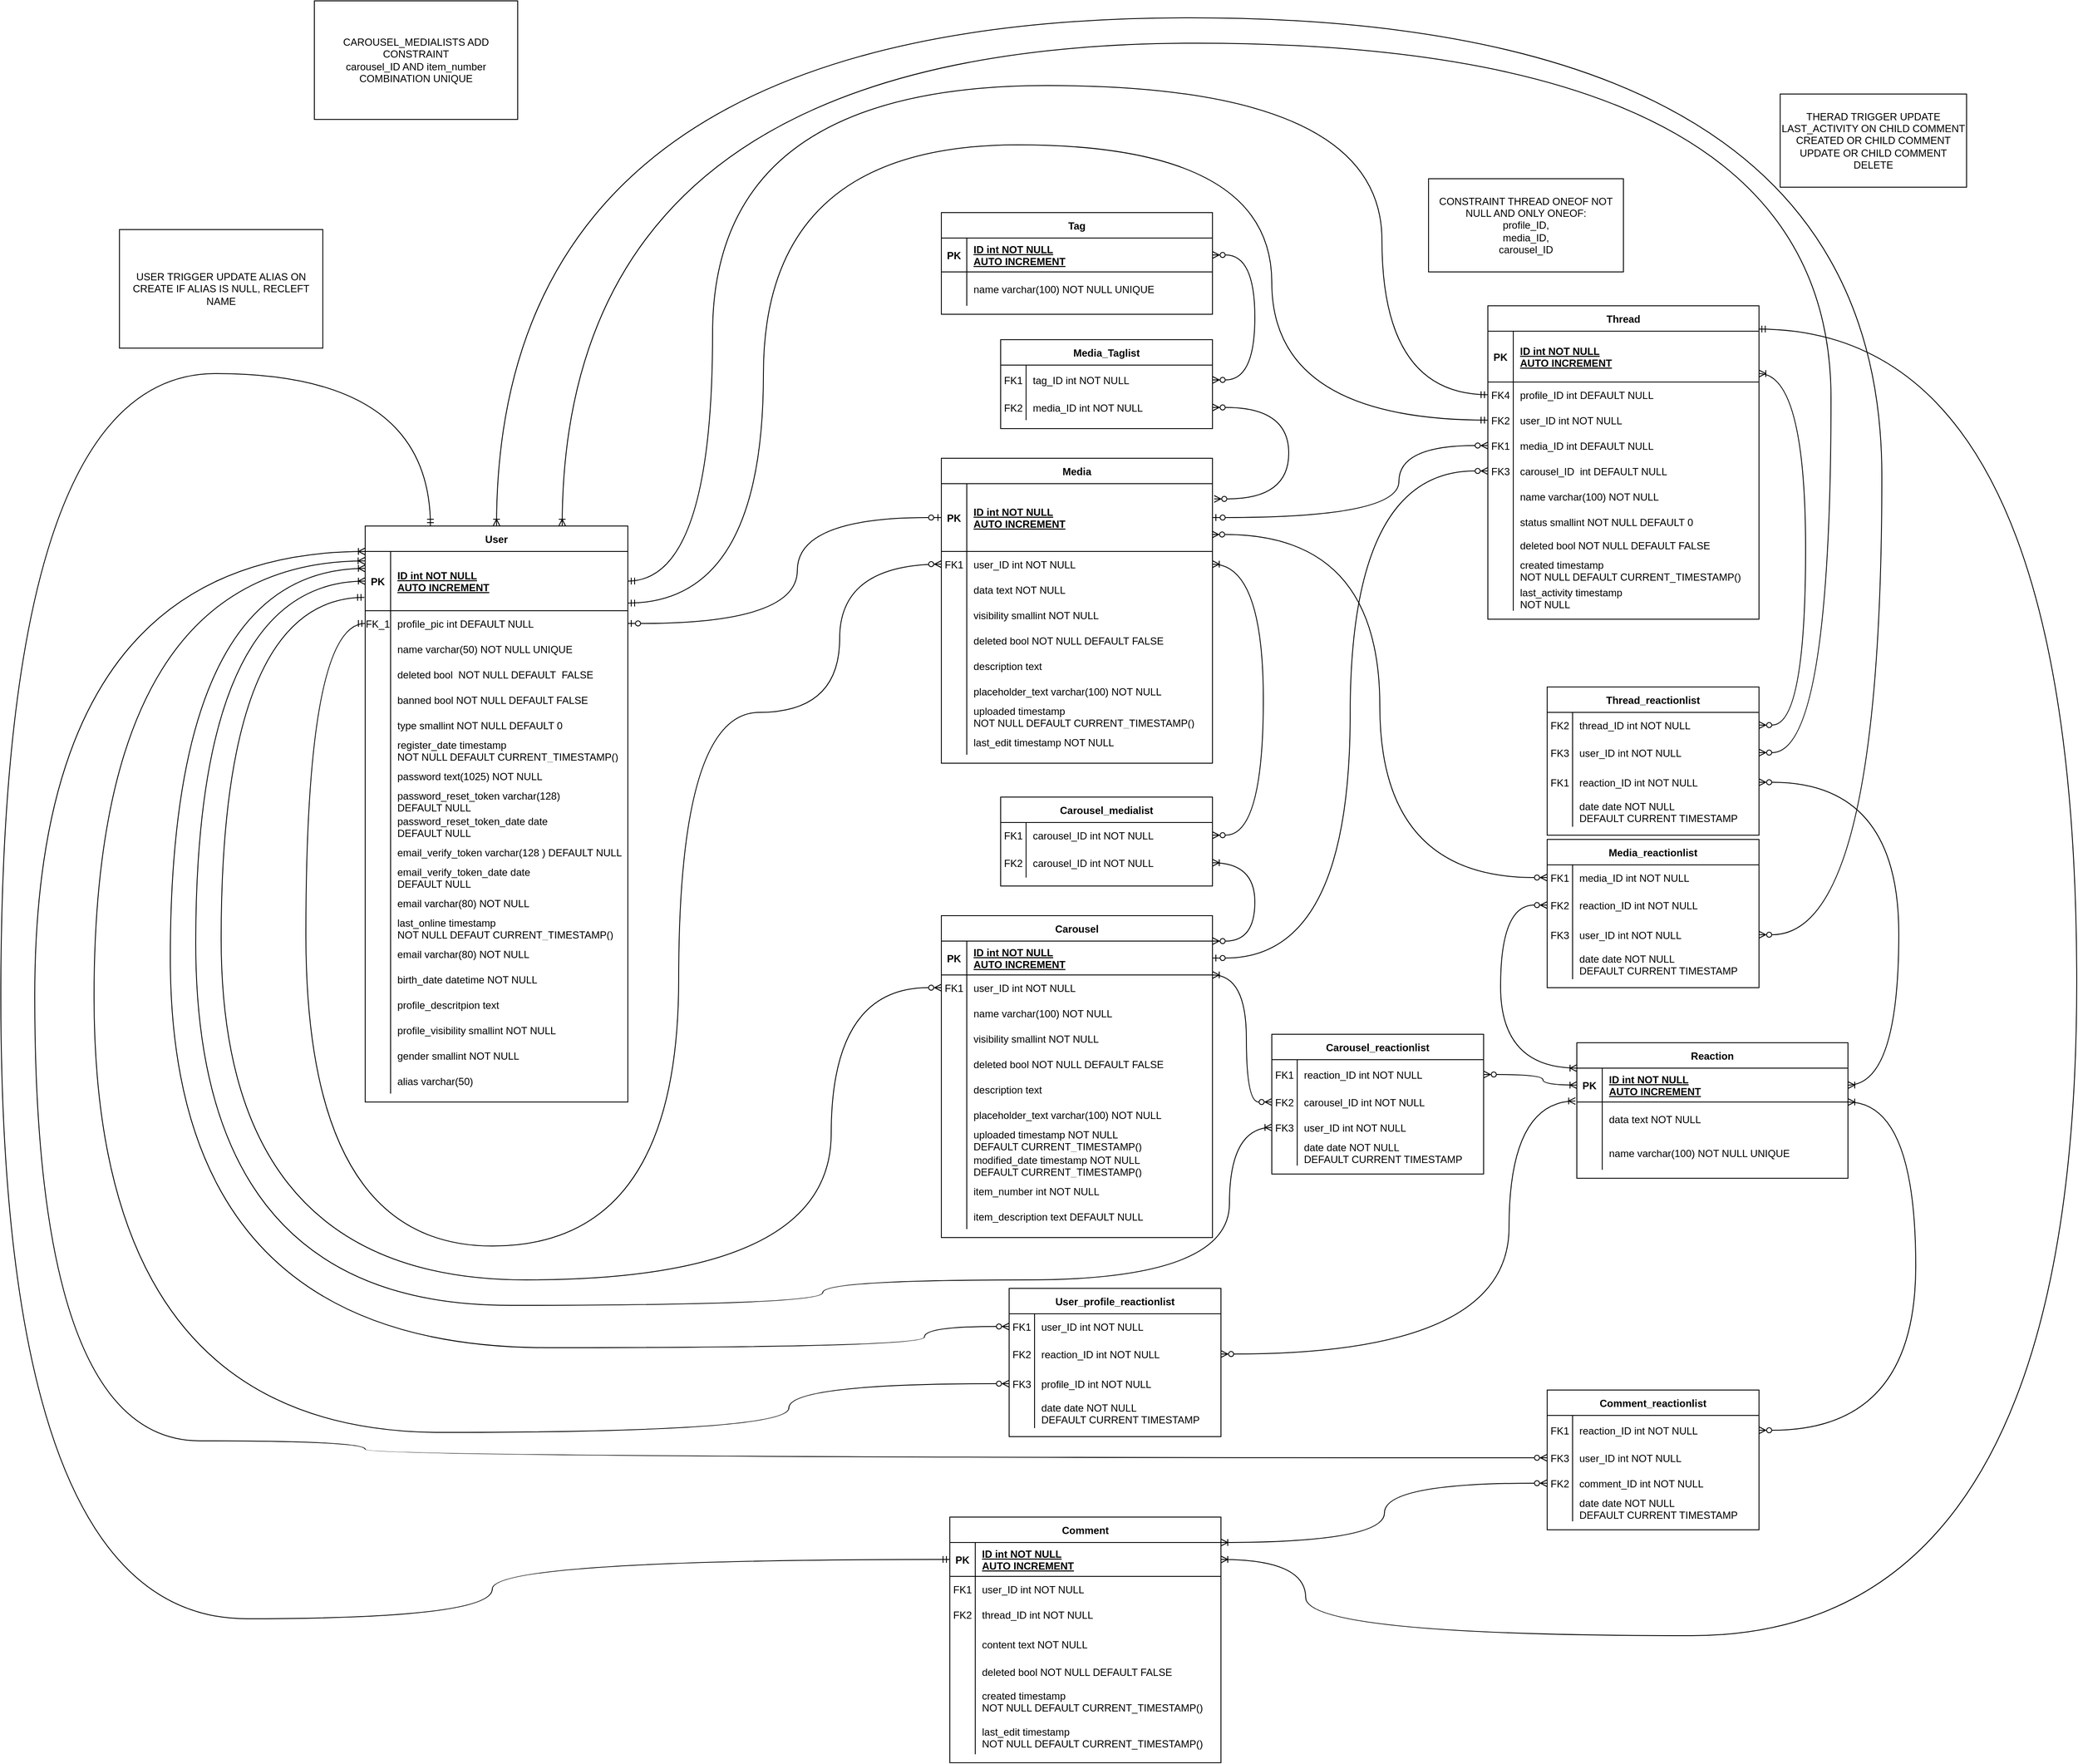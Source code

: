 <mxfile version="20.8.16" type="device"><diagram id="R2lEEEUBdFMjLlhIrx00" name="Page-1"><mxGraphModel dx="2267" dy="1928" grid="1" gridSize="10" guides="1" tooltips="1" connect="1" arrows="1" fold="1" page="1" pageScale="1" pageWidth="850" pageHeight="1100" math="0" shadow="0" extFonts="Permanent Marker^https://fonts.googleapis.com/css?family=Permanent+Marker"><root><mxCell id="0"/><mxCell id="1" parent="0"/><mxCell id="C-vyLk0tnHw3VtMMgP7b-12" value="" style="edgeStyle=orthogonalEdgeStyle;endArrow=ERzeroToMany;startArrow=ERmandOne;endFill=1;startFill=0;entryX=0;entryY=0.5;entryDx=0;entryDy=0;exitX=0;exitY=0.5;exitDx=0;exitDy=0;curved=1;" parent="1" source="vazbNBWlX0vo5gYXohMI-7" target="C-vyLk0tnHw3VtMMgP7b-17" edge="1"><mxGeometry width="100" height="100" relative="1" as="geometry"><mxPoint x="400" y="180" as="sourcePoint"/><mxPoint x="460" y="205" as="targetPoint"/><Array as="points"><mxPoint x="-280" y="385"/><mxPoint x="-280" y="1120"/><mxPoint x="160" y="1120"/><mxPoint x="160" y="490"/><mxPoint x="350" y="490"/><mxPoint x="350" y="315"/></Array></mxGeometry></mxCell><mxCell id="C-vyLk0tnHw3VtMMgP7b-13" value="Media" style="shape=table;startSize=30;container=1;collapsible=1;childLayout=tableLayout;fixedRows=1;rowLines=0;fontStyle=1;align=center;resizeLast=1;" parent="1" vertex="1"><mxGeometry x="470" y="190" width="320" height="360" as="geometry"/></mxCell><mxCell id="C-vyLk0tnHw3VtMMgP7b-14" value="" style="shape=partialRectangle;collapsible=0;dropTarget=0;pointerEvents=0;fillColor=none;points=[[0,0.5],[1,0.5]];portConstraint=eastwest;top=0;left=0;right=0;bottom=1;" parent="C-vyLk0tnHw3VtMMgP7b-13" vertex="1"><mxGeometry y="30" width="320" height="80" as="geometry"/></mxCell><mxCell id="C-vyLk0tnHw3VtMMgP7b-15" value="PK" style="shape=partialRectangle;overflow=hidden;connectable=0;fillColor=none;top=0;left=0;bottom=0;right=0;fontStyle=1;" parent="C-vyLk0tnHw3VtMMgP7b-14" vertex="1"><mxGeometry width="30" height="80" as="geometry"><mxRectangle width="30" height="80" as="alternateBounds"/></mxGeometry></mxCell><mxCell id="C-vyLk0tnHw3VtMMgP7b-16" value="ID int NOT NULL &#10;AUTO INCREMENT" style="shape=partialRectangle;overflow=hidden;connectable=0;fillColor=none;top=0;left=0;bottom=0;right=0;align=left;spacingLeft=6;fontStyle=5;" parent="C-vyLk0tnHw3VtMMgP7b-14" vertex="1"><mxGeometry x="30" width="290" height="80" as="geometry"><mxRectangle width="290" height="80" as="alternateBounds"/></mxGeometry></mxCell><mxCell id="C-vyLk0tnHw3VtMMgP7b-17" value="" style="shape=partialRectangle;collapsible=0;dropTarget=0;pointerEvents=0;fillColor=none;points=[[0,0.5],[1,0.5]];portConstraint=eastwest;top=0;left=0;right=0;bottom=0;" parent="C-vyLk0tnHw3VtMMgP7b-13" vertex="1"><mxGeometry y="110" width="320" height="30" as="geometry"/></mxCell><mxCell id="C-vyLk0tnHw3VtMMgP7b-18" value="FK1" style="shape=partialRectangle;overflow=hidden;connectable=0;fillColor=none;top=0;left=0;bottom=0;right=0;" parent="C-vyLk0tnHw3VtMMgP7b-17" vertex="1"><mxGeometry width="30" height="30" as="geometry"><mxRectangle width="30" height="30" as="alternateBounds"/></mxGeometry></mxCell><mxCell id="C-vyLk0tnHw3VtMMgP7b-19" value="user_ID int NOT NULL" style="shape=partialRectangle;overflow=hidden;connectable=0;fillColor=none;top=0;left=0;bottom=0;right=0;align=left;spacingLeft=6;" parent="C-vyLk0tnHw3VtMMgP7b-17" vertex="1"><mxGeometry x="30" width="290" height="30" as="geometry"><mxRectangle width="290" height="30" as="alternateBounds"/></mxGeometry></mxCell><mxCell id="C-vyLk0tnHw3VtMMgP7b-20" value="" style="shape=partialRectangle;collapsible=0;dropTarget=0;pointerEvents=0;fillColor=none;points=[[0,0.5],[1,0.5]];portConstraint=eastwest;top=0;left=0;right=0;bottom=0;" parent="C-vyLk0tnHw3VtMMgP7b-13" vertex="1"><mxGeometry y="140" width="320" height="30" as="geometry"/></mxCell><mxCell id="C-vyLk0tnHw3VtMMgP7b-21" value="" style="shape=partialRectangle;overflow=hidden;connectable=0;fillColor=none;top=0;left=0;bottom=0;right=0;" parent="C-vyLk0tnHw3VtMMgP7b-20" vertex="1"><mxGeometry width="30" height="30" as="geometry"><mxRectangle width="30" height="30" as="alternateBounds"/></mxGeometry></mxCell><mxCell id="C-vyLk0tnHw3VtMMgP7b-22" value="data text NOT NULL" style="shape=partialRectangle;overflow=hidden;connectable=0;fillColor=none;top=0;left=0;bottom=0;right=0;align=left;spacingLeft=6;" parent="C-vyLk0tnHw3VtMMgP7b-20" vertex="1"><mxGeometry x="30" width="290" height="30" as="geometry"><mxRectangle width="290" height="30" as="alternateBounds"/></mxGeometry></mxCell><mxCell id="m2q2-XIQqurc_C6BC_RA-31" value="" style="shape=partialRectangle;collapsible=0;dropTarget=0;pointerEvents=0;fillColor=none;points=[[0,0.5],[1,0.5]];portConstraint=eastwest;top=0;left=0;right=0;bottom=0;" parent="C-vyLk0tnHw3VtMMgP7b-13" vertex="1"><mxGeometry y="170" width="320" height="30" as="geometry"/></mxCell><mxCell id="m2q2-XIQqurc_C6BC_RA-32" value="" style="shape=partialRectangle;overflow=hidden;connectable=0;fillColor=none;top=0;left=0;bottom=0;right=0;" parent="m2q2-XIQqurc_C6BC_RA-31" vertex="1"><mxGeometry width="30" height="30" as="geometry"><mxRectangle width="30" height="30" as="alternateBounds"/></mxGeometry></mxCell><mxCell id="m2q2-XIQqurc_C6BC_RA-33" value="visibility smallint NOT NULL" style="shape=partialRectangle;overflow=hidden;connectable=0;fillColor=none;top=0;left=0;bottom=0;right=0;align=left;spacingLeft=6;" parent="m2q2-XIQqurc_C6BC_RA-31" vertex="1"><mxGeometry x="30" width="290" height="30" as="geometry"><mxRectangle width="290" height="30" as="alternateBounds"/></mxGeometry></mxCell><mxCell id="m2q2-XIQqurc_C6BC_RA-34" value="" style="shape=partialRectangle;collapsible=0;dropTarget=0;pointerEvents=0;fillColor=none;points=[[0,0.5],[1,0.5]];portConstraint=eastwest;top=0;left=0;right=0;bottom=0;" parent="C-vyLk0tnHw3VtMMgP7b-13" vertex="1"><mxGeometry y="200" width="320" height="30" as="geometry"/></mxCell><mxCell id="m2q2-XIQqurc_C6BC_RA-35" value="" style="shape=partialRectangle;overflow=hidden;connectable=0;fillColor=none;top=0;left=0;bottom=0;right=0;" parent="m2q2-XIQqurc_C6BC_RA-34" vertex="1"><mxGeometry width="30" height="30" as="geometry"><mxRectangle width="30" height="30" as="alternateBounds"/></mxGeometry></mxCell><mxCell id="m2q2-XIQqurc_C6BC_RA-36" value="deleted bool NOT NULL DEFAULT FALSE" style="shape=partialRectangle;overflow=hidden;connectable=0;fillColor=none;top=0;left=0;bottom=0;right=0;align=left;spacingLeft=6;" parent="m2q2-XIQqurc_C6BC_RA-34" vertex="1"><mxGeometry x="30" width="290" height="30" as="geometry"><mxRectangle width="290" height="30" as="alternateBounds"/></mxGeometry></mxCell><mxCell id="m2q2-XIQqurc_C6BC_RA-37" value="" style="shape=partialRectangle;collapsible=0;dropTarget=0;pointerEvents=0;fillColor=none;points=[[0,0.5],[1,0.5]];portConstraint=eastwest;top=0;left=0;right=0;bottom=0;" parent="C-vyLk0tnHw3VtMMgP7b-13" vertex="1"><mxGeometry y="230" width="320" height="30" as="geometry"/></mxCell><mxCell id="m2q2-XIQqurc_C6BC_RA-38" value="" style="shape=partialRectangle;overflow=hidden;connectable=0;fillColor=none;top=0;left=0;bottom=0;right=0;" parent="m2q2-XIQqurc_C6BC_RA-37" vertex="1"><mxGeometry width="30" height="30" as="geometry"><mxRectangle width="30" height="30" as="alternateBounds"/></mxGeometry></mxCell><mxCell id="m2q2-XIQqurc_C6BC_RA-39" value="description text" style="shape=partialRectangle;overflow=hidden;connectable=0;fillColor=none;top=0;left=0;bottom=0;right=0;align=left;spacingLeft=6;" parent="m2q2-XIQqurc_C6BC_RA-37" vertex="1"><mxGeometry x="30" width="290" height="30" as="geometry"><mxRectangle width="290" height="30" as="alternateBounds"/></mxGeometry></mxCell><mxCell id="m2q2-XIQqurc_C6BC_RA-40" value="" style="shape=partialRectangle;collapsible=0;dropTarget=0;pointerEvents=0;fillColor=none;points=[[0,0.5],[1,0.5]];portConstraint=eastwest;top=0;left=0;right=0;bottom=0;" parent="C-vyLk0tnHw3VtMMgP7b-13" vertex="1"><mxGeometry y="260" width="320" height="30" as="geometry"/></mxCell><mxCell id="m2q2-XIQqurc_C6BC_RA-41" value="" style="shape=partialRectangle;overflow=hidden;connectable=0;fillColor=none;top=0;left=0;bottom=0;right=0;" parent="m2q2-XIQqurc_C6BC_RA-40" vertex="1"><mxGeometry width="30" height="30" as="geometry"><mxRectangle width="30" height="30" as="alternateBounds"/></mxGeometry></mxCell><mxCell id="m2q2-XIQqurc_C6BC_RA-42" value="placeholder_text varchar(100) NOT NULL" style="shape=partialRectangle;overflow=hidden;connectable=0;fillColor=none;top=0;left=0;bottom=0;right=0;align=left;spacingLeft=6;" parent="m2q2-XIQqurc_C6BC_RA-40" vertex="1"><mxGeometry x="30" width="290" height="30" as="geometry"><mxRectangle width="290" height="30" as="alternateBounds"/></mxGeometry></mxCell><mxCell id="m2q2-XIQqurc_C6BC_RA-79" value="" style="shape=partialRectangle;collapsible=0;dropTarget=0;pointerEvents=0;fillColor=none;points=[[0,0.5],[1,0.5]];portConstraint=eastwest;top=0;left=0;right=0;bottom=0;" parent="C-vyLk0tnHw3VtMMgP7b-13" vertex="1"><mxGeometry y="290" width="320" height="30" as="geometry"/></mxCell><mxCell id="m2q2-XIQqurc_C6BC_RA-80" value="" style="shape=partialRectangle;overflow=hidden;connectable=0;fillColor=none;top=0;left=0;bottom=0;right=0;" parent="m2q2-XIQqurc_C6BC_RA-79" vertex="1"><mxGeometry width="30" height="30" as="geometry"><mxRectangle width="30" height="30" as="alternateBounds"/></mxGeometry></mxCell><mxCell id="m2q2-XIQqurc_C6BC_RA-81" value="uploaded timestamp &#10;NOT NULL DEFAULT CURRENT_TIMESTAMP()" style="shape=partialRectangle;overflow=hidden;connectable=0;fillColor=none;top=0;left=0;bottom=0;right=0;align=left;spacingLeft=6;" parent="m2q2-XIQqurc_C6BC_RA-79" vertex="1"><mxGeometry x="30" width="290" height="30" as="geometry"><mxRectangle width="290" height="30" as="alternateBounds"/></mxGeometry></mxCell><mxCell id="m2q2-XIQqurc_C6BC_RA-82" value="" style="shape=partialRectangle;collapsible=0;dropTarget=0;pointerEvents=0;fillColor=none;points=[[0,0.5],[1,0.5]];portConstraint=eastwest;top=0;left=0;right=0;bottom=0;" parent="C-vyLk0tnHw3VtMMgP7b-13" vertex="1"><mxGeometry y="320" width="320" height="30" as="geometry"/></mxCell><mxCell id="m2q2-XIQqurc_C6BC_RA-83" value="" style="shape=partialRectangle;overflow=hidden;connectable=0;fillColor=none;top=0;left=0;bottom=0;right=0;" parent="m2q2-XIQqurc_C6BC_RA-82" vertex="1"><mxGeometry width="30" height="30" as="geometry"><mxRectangle width="30" height="30" as="alternateBounds"/></mxGeometry></mxCell><mxCell id="m2q2-XIQqurc_C6BC_RA-84" value="last_edit timestamp NOT NULL" style="shape=partialRectangle;overflow=hidden;connectable=0;fillColor=none;top=0;left=0;bottom=0;right=0;align=left;spacingLeft=6;" parent="m2q2-XIQqurc_C6BC_RA-82" vertex="1"><mxGeometry x="30" width="290" height="30" as="geometry"><mxRectangle width="290" height="30" as="alternateBounds"/></mxGeometry></mxCell><mxCell id="C-vyLk0tnHw3VtMMgP7b-23" value="User" style="shape=table;startSize=30;container=1;collapsible=1;childLayout=tableLayout;fixedRows=1;rowLines=0;fontStyle=1;align=center;resizeLast=1;" parent="1" vertex="1"><mxGeometry x="-210" y="270" width="310" height="680.0" as="geometry"/></mxCell><mxCell id="C-vyLk0tnHw3VtMMgP7b-24" value="" style="shape=partialRectangle;collapsible=0;dropTarget=0;pointerEvents=0;fillColor=none;points=[[0,0.5],[1,0.5]];portConstraint=eastwest;top=0;left=0;right=0;bottom=1;" parent="C-vyLk0tnHw3VtMMgP7b-23" vertex="1"><mxGeometry y="30" width="310" height="70" as="geometry"/></mxCell><mxCell id="C-vyLk0tnHw3VtMMgP7b-25" value="PK" style="shape=partialRectangle;overflow=hidden;connectable=0;fillColor=none;top=0;left=0;bottom=0;right=0;fontStyle=1;" parent="C-vyLk0tnHw3VtMMgP7b-24" vertex="1"><mxGeometry width="30" height="70" as="geometry"><mxRectangle width="30" height="70" as="alternateBounds"/></mxGeometry></mxCell><mxCell id="C-vyLk0tnHw3VtMMgP7b-26" value="ID int NOT NULL &#10;AUTO INCREMENT" style="shape=partialRectangle;overflow=hidden;connectable=0;fillColor=none;top=0;left=0;bottom=0;right=0;align=left;spacingLeft=6;fontStyle=5;" parent="C-vyLk0tnHw3VtMMgP7b-24" vertex="1"><mxGeometry x="30" width="280" height="70" as="geometry"><mxRectangle width="280" height="70" as="alternateBounds"/></mxGeometry></mxCell><mxCell id="vazbNBWlX0vo5gYXohMI-7" value="" style="shape=partialRectangle;collapsible=0;dropTarget=0;pointerEvents=0;fillColor=none;points=[[0,0.5],[1,0.5]];portConstraint=eastwest;top=0;left=0;right=0;bottom=0;" parent="C-vyLk0tnHw3VtMMgP7b-23" vertex="1"><mxGeometry y="100" width="310" height="30" as="geometry"/></mxCell><mxCell id="vazbNBWlX0vo5gYXohMI-8" value="FK_1" style="shape=partialRectangle;overflow=hidden;connectable=0;fillColor=none;top=0;left=0;bottom=0;right=0;" parent="vazbNBWlX0vo5gYXohMI-7" vertex="1"><mxGeometry width="30" height="30" as="geometry"><mxRectangle width="30" height="30" as="alternateBounds"/></mxGeometry></mxCell><mxCell id="vazbNBWlX0vo5gYXohMI-9" value="profile_pic int DEFAULT NULL " style="shape=partialRectangle;overflow=hidden;connectable=0;fillColor=none;top=0;left=0;bottom=0;right=0;align=left;spacingLeft=6;" parent="vazbNBWlX0vo5gYXohMI-7" vertex="1"><mxGeometry x="30" width="280" height="30" as="geometry"><mxRectangle width="280" height="30" as="alternateBounds"/></mxGeometry></mxCell><mxCell id="C-vyLk0tnHw3VtMMgP7b-27" value="" style="shape=partialRectangle;collapsible=0;dropTarget=0;pointerEvents=0;fillColor=none;points=[[0,0.5],[1,0.5]];portConstraint=eastwest;top=0;left=0;right=0;bottom=0;" parent="C-vyLk0tnHw3VtMMgP7b-23" vertex="1"><mxGeometry y="130" width="310" height="30" as="geometry"/></mxCell><mxCell id="C-vyLk0tnHw3VtMMgP7b-28" value="" style="shape=partialRectangle;overflow=hidden;connectable=0;fillColor=none;top=0;left=0;bottom=0;right=0;" parent="C-vyLk0tnHw3VtMMgP7b-27" vertex="1"><mxGeometry width="30" height="30" as="geometry"><mxRectangle width="30" height="30" as="alternateBounds"/></mxGeometry></mxCell><mxCell id="C-vyLk0tnHw3VtMMgP7b-29" value="name varchar(50) NOT NULL UNIQUE" style="shape=partialRectangle;overflow=hidden;connectable=0;fillColor=none;top=0;left=0;bottom=0;right=0;align=left;spacingLeft=6;" parent="C-vyLk0tnHw3VtMMgP7b-27" vertex="1"><mxGeometry x="30" width="280" height="30" as="geometry"><mxRectangle width="280" height="30" as="alternateBounds"/></mxGeometry></mxCell><mxCell id="m2q2-XIQqurc_C6BC_RA-1" value="" style="shape=partialRectangle;collapsible=0;dropTarget=0;pointerEvents=0;fillColor=none;points=[[0,0.5],[1,0.5]];portConstraint=eastwest;top=0;left=0;right=0;bottom=0;" parent="C-vyLk0tnHw3VtMMgP7b-23" vertex="1"><mxGeometry y="160" width="310" height="30" as="geometry"/></mxCell><mxCell id="m2q2-XIQqurc_C6BC_RA-2" value="" style="shape=partialRectangle;overflow=hidden;connectable=0;fillColor=none;top=0;left=0;bottom=0;right=0;" parent="m2q2-XIQqurc_C6BC_RA-1" vertex="1"><mxGeometry width="30" height="30" as="geometry"><mxRectangle width="30" height="30" as="alternateBounds"/></mxGeometry></mxCell><mxCell id="m2q2-XIQqurc_C6BC_RA-3" value="deleted bool  NOT NULL DEFAULT  FALSE" style="shape=partialRectangle;overflow=hidden;connectable=0;fillColor=none;top=0;left=0;bottom=0;right=0;align=left;spacingLeft=6;" parent="m2q2-XIQqurc_C6BC_RA-1" vertex="1"><mxGeometry x="30" width="280" height="30" as="geometry"><mxRectangle width="280" height="30" as="alternateBounds"/></mxGeometry></mxCell><mxCell id="m2q2-XIQqurc_C6BC_RA-4" value="" style="shape=partialRectangle;collapsible=0;dropTarget=0;pointerEvents=0;fillColor=none;points=[[0,0.5],[1,0.5]];portConstraint=eastwest;top=0;left=0;right=0;bottom=0;" parent="C-vyLk0tnHw3VtMMgP7b-23" vertex="1"><mxGeometry y="190" width="310" height="30" as="geometry"/></mxCell><mxCell id="m2q2-XIQqurc_C6BC_RA-5" value="" style="shape=partialRectangle;overflow=hidden;connectable=0;fillColor=none;top=0;left=0;bottom=0;right=0;" parent="m2q2-XIQqurc_C6BC_RA-4" vertex="1"><mxGeometry width="30" height="30" as="geometry"><mxRectangle width="30" height="30" as="alternateBounds"/></mxGeometry></mxCell><mxCell id="m2q2-XIQqurc_C6BC_RA-6" value="banned bool NOT NULL DEFAULT FALSE" style="shape=partialRectangle;overflow=hidden;connectable=0;fillColor=none;top=0;left=0;bottom=0;right=0;align=left;spacingLeft=6;" parent="m2q2-XIQqurc_C6BC_RA-4" vertex="1"><mxGeometry x="30" width="280" height="30" as="geometry"><mxRectangle width="280" height="30" as="alternateBounds"/></mxGeometry></mxCell><mxCell id="m2q2-XIQqurc_C6BC_RA-7" value="" style="shape=partialRectangle;collapsible=0;dropTarget=0;pointerEvents=0;fillColor=none;points=[[0,0.5],[1,0.5]];portConstraint=eastwest;top=0;left=0;right=0;bottom=0;" parent="C-vyLk0tnHw3VtMMgP7b-23" vertex="1"><mxGeometry y="220" width="310" height="30" as="geometry"/></mxCell><mxCell id="m2q2-XIQqurc_C6BC_RA-8" value="" style="shape=partialRectangle;overflow=hidden;connectable=0;fillColor=none;top=0;left=0;bottom=0;right=0;" parent="m2q2-XIQqurc_C6BC_RA-7" vertex="1"><mxGeometry width="30" height="30" as="geometry"><mxRectangle width="30" height="30" as="alternateBounds"/></mxGeometry></mxCell><mxCell id="m2q2-XIQqurc_C6BC_RA-9" value="type smallint NOT NULL DEFAULT 0" style="shape=partialRectangle;overflow=hidden;connectable=0;fillColor=none;top=0;left=0;bottom=0;right=0;align=left;spacingLeft=6;" parent="m2q2-XIQqurc_C6BC_RA-7" vertex="1"><mxGeometry x="30" width="280" height="30" as="geometry"><mxRectangle width="280" height="30" as="alternateBounds"/></mxGeometry></mxCell><mxCell id="m2q2-XIQqurc_C6BC_RA-10" value="" style="shape=partialRectangle;collapsible=0;dropTarget=0;pointerEvents=0;fillColor=none;points=[[0,0.5],[1,0.5]];portConstraint=eastwest;top=0;left=0;right=0;bottom=0;" parent="C-vyLk0tnHw3VtMMgP7b-23" vertex="1"><mxGeometry y="250" width="310" height="30" as="geometry"/></mxCell><mxCell id="m2q2-XIQqurc_C6BC_RA-11" value="" style="shape=partialRectangle;overflow=hidden;connectable=0;fillColor=none;top=0;left=0;bottom=0;right=0;" parent="m2q2-XIQqurc_C6BC_RA-10" vertex="1"><mxGeometry width="30" height="30" as="geometry"><mxRectangle width="30" height="30" as="alternateBounds"/></mxGeometry></mxCell><mxCell id="m2q2-XIQqurc_C6BC_RA-12" value="register_date timestamp &#10;NOT NULL DEFAULT CURRENT_TIMESTAMP()" style="shape=partialRectangle;overflow=hidden;connectable=0;fillColor=none;top=0;left=0;bottom=0;right=0;align=left;spacingLeft=6;" parent="m2q2-XIQqurc_C6BC_RA-10" vertex="1"><mxGeometry x="30" width="280" height="30" as="geometry"><mxRectangle width="280" height="30" as="alternateBounds"/></mxGeometry></mxCell><mxCell id="m2q2-XIQqurc_C6BC_RA-13" value="" style="shape=partialRectangle;collapsible=0;dropTarget=0;pointerEvents=0;fillColor=none;points=[[0,0.5],[1,0.5]];portConstraint=eastwest;top=0;left=0;right=0;bottom=0;" parent="C-vyLk0tnHw3VtMMgP7b-23" vertex="1"><mxGeometry y="280" width="310" height="30" as="geometry"/></mxCell><mxCell id="m2q2-XIQqurc_C6BC_RA-14" value="" style="shape=partialRectangle;overflow=hidden;connectable=0;fillColor=none;top=0;left=0;bottom=0;right=0;" parent="m2q2-XIQqurc_C6BC_RA-13" vertex="1"><mxGeometry width="30" height="30" as="geometry"><mxRectangle width="30" height="30" as="alternateBounds"/></mxGeometry></mxCell><mxCell id="m2q2-XIQqurc_C6BC_RA-15" value="password text(1025) NOT NULL" style="shape=partialRectangle;overflow=hidden;connectable=0;fillColor=none;top=0;left=0;bottom=0;right=0;align=left;spacingLeft=6;" parent="m2q2-XIQqurc_C6BC_RA-13" vertex="1"><mxGeometry x="30" width="280" height="30" as="geometry"><mxRectangle width="280" height="30" as="alternateBounds"/></mxGeometry></mxCell><mxCell id="-YebHq-6Xd8JCouoIiNo-14" value="" style="shape=partialRectangle;collapsible=0;dropTarget=0;pointerEvents=0;fillColor=none;points=[[0,0.5],[1,0.5]];portConstraint=eastwest;top=0;left=0;right=0;bottom=0;" parent="C-vyLk0tnHw3VtMMgP7b-23" vertex="1"><mxGeometry y="310" width="310" height="30" as="geometry"/></mxCell><mxCell id="-YebHq-6Xd8JCouoIiNo-15" value="" style="shape=partialRectangle;overflow=hidden;connectable=0;fillColor=none;top=0;left=0;bottom=0;right=0;" parent="-YebHq-6Xd8JCouoIiNo-14" vertex="1"><mxGeometry width="30" height="30" as="geometry"><mxRectangle width="30" height="30" as="alternateBounds"/></mxGeometry></mxCell><mxCell id="-YebHq-6Xd8JCouoIiNo-16" value="password_reset_token varchar(128) &#10;DEFAULT NULL" style="shape=partialRectangle;overflow=hidden;connectable=0;fillColor=none;top=0;left=0;bottom=0;right=0;align=left;spacingLeft=6;" parent="-YebHq-6Xd8JCouoIiNo-14" vertex="1"><mxGeometry x="30" width="280" height="30" as="geometry"><mxRectangle width="280" height="30" as="alternateBounds"/></mxGeometry></mxCell><mxCell id="cZkWShiuewEWHxFE6UhS-1" value="" style="shape=partialRectangle;collapsible=0;dropTarget=0;pointerEvents=0;fillColor=none;points=[[0,0.5],[1,0.5]];portConstraint=eastwest;top=0;left=0;right=0;bottom=0;" parent="C-vyLk0tnHw3VtMMgP7b-23" vertex="1"><mxGeometry y="340" width="310" height="30" as="geometry"/></mxCell><mxCell id="cZkWShiuewEWHxFE6UhS-2" value="" style="shape=partialRectangle;overflow=hidden;connectable=0;fillColor=none;top=0;left=0;bottom=0;right=0;" parent="cZkWShiuewEWHxFE6UhS-1" vertex="1"><mxGeometry width="30" height="30" as="geometry"><mxRectangle width="30" height="30" as="alternateBounds"/></mxGeometry></mxCell><mxCell id="cZkWShiuewEWHxFE6UhS-3" value="password_reset_token_date date&#10;DEFAULT NULL" style="shape=partialRectangle;overflow=hidden;connectable=0;fillColor=none;top=0;left=0;bottom=0;right=0;align=left;spacingLeft=6;" parent="cZkWShiuewEWHxFE6UhS-1" vertex="1"><mxGeometry x="30" width="280" height="30" as="geometry"><mxRectangle width="280" height="30" as="alternateBounds"/></mxGeometry></mxCell><mxCell id="cZkWShiuewEWHxFE6UhS-4" value="" style="shape=partialRectangle;collapsible=0;dropTarget=0;pointerEvents=0;fillColor=none;points=[[0,0.5],[1,0.5]];portConstraint=eastwest;top=0;left=0;right=0;bottom=0;" parent="C-vyLk0tnHw3VtMMgP7b-23" vertex="1"><mxGeometry y="370" width="310" height="30" as="geometry"/></mxCell><mxCell id="cZkWShiuewEWHxFE6UhS-5" value="" style="shape=partialRectangle;overflow=hidden;connectable=0;fillColor=none;top=0;left=0;bottom=0;right=0;" parent="cZkWShiuewEWHxFE6UhS-4" vertex="1"><mxGeometry width="30" height="30" as="geometry"><mxRectangle width="30" height="30" as="alternateBounds"/></mxGeometry></mxCell><mxCell id="cZkWShiuewEWHxFE6UhS-6" value="email_verify_token varchar(128 ) DEFAULT NULL" style="shape=partialRectangle;overflow=hidden;connectable=0;fillColor=none;top=0;left=0;bottom=0;right=0;align=left;spacingLeft=6;" parent="cZkWShiuewEWHxFE6UhS-4" vertex="1"><mxGeometry x="30" width="280" height="30" as="geometry"><mxRectangle width="280" height="30" as="alternateBounds"/></mxGeometry></mxCell><mxCell id="m2q2-XIQqurc_C6BC_RA-16" value="" style="shape=partialRectangle;collapsible=0;dropTarget=0;pointerEvents=0;fillColor=none;points=[[0,0.5],[1,0.5]];portConstraint=eastwest;top=0;left=0;right=0;bottom=0;" parent="C-vyLk0tnHw3VtMMgP7b-23" vertex="1"><mxGeometry y="400" width="310" height="30" as="geometry"/></mxCell><mxCell id="m2q2-XIQqurc_C6BC_RA-17" value="" style="shape=partialRectangle;overflow=hidden;connectable=0;fillColor=none;top=0;left=0;bottom=0;right=0;" parent="m2q2-XIQqurc_C6BC_RA-16" vertex="1"><mxGeometry width="30" height="30" as="geometry"><mxRectangle width="30" height="30" as="alternateBounds"/></mxGeometry></mxCell><mxCell id="m2q2-XIQqurc_C6BC_RA-18" value="email_verify_token_date date&#10;DEFAULT NULL" style="shape=partialRectangle;overflow=hidden;connectable=0;fillColor=none;top=0;left=0;bottom=0;right=0;align=left;spacingLeft=6;" parent="m2q2-XIQqurc_C6BC_RA-16" vertex="1"><mxGeometry x="30" width="280" height="30" as="geometry"><mxRectangle width="280" height="30" as="alternateBounds"/></mxGeometry></mxCell><mxCell id="m2q2-XIQqurc_C6BC_RA-19" value="" style="shape=partialRectangle;collapsible=0;dropTarget=0;pointerEvents=0;fillColor=none;points=[[0,0.5],[1,0.5]];portConstraint=eastwest;top=0;left=0;right=0;bottom=0;" parent="C-vyLk0tnHw3VtMMgP7b-23" vertex="1"><mxGeometry y="430" width="310" height="30" as="geometry"/></mxCell><mxCell id="m2q2-XIQqurc_C6BC_RA-20" value="" style="shape=partialRectangle;overflow=hidden;connectable=0;fillColor=none;top=0;left=0;bottom=0;right=0;" parent="m2q2-XIQqurc_C6BC_RA-19" vertex="1"><mxGeometry width="30" height="30" as="geometry"><mxRectangle width="30" height="30" as="alternateBounds"/></mxGeometry></mxCell><mxCell id="m2q2-XIQqurc_C6BC_RA-21" value="email varchar(80) NOT NULL" style="shape=partialRectangle;overflow=hidden;connectable=0;fillColor=none;top=0;left=0;bottom=0;right=0;align=left;spacingLeft=6;" parent="m2q2-XIQqurc_C6BC_RA-19" vertex="1"><mxGeometry x="30" width="280" height="30" as="geometry"><mxRectangle width="280" height="30" as="alternateBounds"/></mxGeometry></mxCell><mxCell id="m2q2-XIQqurc_C6BC_RA-22" value="" style="shape=partialRectangle;collapsible=0;dropTarget=0;pointerEvents=0;fillColor=none;points=[[0,0.5],[1,0.5]];portConstraint=eastwest;top=0;left=0;right=0;bottom=0;" parent="C-vyLk0tnHw3VtMMgP7b-23" vertex="1"><mxGeometry y="460" width="310" height="30" as="geometry"/></mxCell><mxCell id="m2q2-XIQqurc_C6BC_RA-23" value="" style="shape=partialRectangle;overflow=hidden;connectable=0;fillColor=none;top=0;left=0;bottom=0;right=0;" parent="m2q2-XIQqurc_C6BC_RA-22" vertex="1"><mxGeometry width="30" height="30" as="geometry"><mxRectangle width="30" height="30" as="alternateBounds"/></mxGeometry></mxCell><mxCell id="m2q2-XIQqurc_C6BC_RA-24" value="last_online timestamp&#10;NOT NULL DEFAUT CURRENT_TIMESTAMP()" style="shape=partialRectangle;overflow=hidden;connectable=0;fillColor=none;top=0;left=0;bottom=0;right=0;align=left;spacingLeft=6;" parent="m2q2-XIQqurc_C6BC_RA-22" vertex="1"><mxGeometry x="30" width="280" height="30" as="geometry"><mxRectangle width="280" height="30" as="alternateBounds"/></mxGeometry></mxCell><mxCell id="m2q2-XIQqurc_C6BC_RA-25" value="" style="shape=partialRectangle;collapsible=0;dropTarget=0;pointerEvents=0;fillColor=none;points=[[0,0.5],[1,0.5]];portConstraint=eastwest;top=0;left=0;right=0;bottom=0;" parent="C-vyLk0tnHw3VtMMgP7b-23" vertex="1"><mxGeometry y="490" width="310" height="30" as="geometry"/></mxCell><mxCell id="m2q2-XIQqurc_C6BC_RA-26" value="" style="shape=partialRectangle;overflow=hidden;connectable=0;fillColor=none;top=0;left=0;bottom=0;right=0;" parent="m2q2-XIQqurc_C6BC_RA-25" vertex="1"><mxGeometry width="30" height="30" as="geometry"><mxRectangle width="30" height="30" as="alternateBounds"/></mxGeometry></mxCell><mxCell id="m2q2-XIQqurc_C6BC_RA-27" value="email varchar(80) NOT NULL" style="shape=partialRectangle;overflow=hidden;connectable=0;fillColor=none;top=0;left=0;bottom=0;right=0;align=left;spacingLeft=6;" parent="m2q2-XIQqurc_C6BC_RA-25" vertex="1"><mxGeometry x="30" width="280" height="30" as="geometry"><mxRectangle width="280" height="30" as="alternateBounds"/></mxGeometry></mxCell><mxCell id="m2q2-XIQqurc_C6BC_RA-28" value="" style="shape=partialRectangle;collapsible=0;dropTarget=0;pointerEvents=0;fillColor=none;points=[[0,0.5],[1,0.5]];portConstraint=eastwest;top=0;left=0;right=0;bottom=0;" parent="C-vyLk0tnHw3VtMMgP7b-23" vertex="1"><mxGeometry y="520" width="310" height="30" as="geometry"/></mxCell><mxCell id="m2q2-XIQqurc_C6BC_RA-29" value="" style="shape=partialRectangle;overflow=hidden;connectable=0;fillColor=none;top=0;left=0;bottom=0;right=0;" parent="m2q2-XIQqurc_C6BC_RA-28" vertex="1"><mxGeometry width="30" height="30" as="geometry"><mxRectangle width="30" height="30" as="alternateBounds"/></mxGeometry></mxCell><mxCell id="m2q2-XIQqurc_C6BC_RA-30" value="birth_date datetime NOT NULL" style="shape=partialRectangle;overflow=hidden;connectable=0;fillColor=none;top=0;left=0;bottom=0;right=0;align=left;spacingLeft=6;" parent="m2q2-XIQqurc_C6BC_RA-28" vertex="1"><mxGeometry x="30" width="280" height="30" as="geometry"><mxRectangle width="280" height="30" as="alternateBounds"/></mxGeometry></mxCell><mxCell id="vazbNBWlX0vo5gYXohMI-1" value="" style="shape=partialRectangle;collapsible=0;dropTarget=0;pointerEvents=0;fillColor=none;points=[[0,0.5],[1,0.5]];portConstraint=eastwest;top=0;left=0;right=0;bottom=0;" parent="C-vyLk0tnHw3VtMMgP7b-23" vertex="1"><mxGeometry y="550" width="310" height="30" as="geometry"/></mxCell><mxCell id="vazbNBWlX0vo5gYXohMI-2" value="" style="shape=partialRectangle;overflow=hidden;connectable=0;fillColor=none;top=0;left=0;bottom=0;right=0;" parent="vazbNBWlX0vo5gYXohMI-1" vertex="1"><mxGeometry width="30" height="30" as="geometry"><mxRectangle width="30" height="30" as="alternateBounds"/></mxGeometry></mxCell><mxCell id="vazbNBWlX0vo5gYXohMI-3" value="profile_descritpion text" style="shape=partialRectangle;overflow=hidden;connectable=0;fillColor=none;top=0;left=0;bottom=0;right=0;align=left;spacingLeft=6;" parent="vazbNBWlX0vo5gYXohMI-1" vertex="1"><mxGeometry x="30" width="280" height="30" as="geometry"><mxRectangle width="280" height="30" as="alternateBounds"/></mxGeometry></mxCell><mxCell id="vazbNBWlX0vo5gYXohMI-4" value="" style="shape=partialRectangle;collapsible=0;dropTarget=0;pointerEvents=0;fillColor=none;points=[[0,0.5],[1,0.5]];portConstraint=eastwest;top=0;left=0;right=0;bottom=0;" parent="C-vyLk0tnHw3VtMMgP7b-23" vertex="1"><mxGeometry y="580" width="310" height="30" as="geometry"/></mxCell><mxCell id="vazbNBWlX0vo5gYXohMI-5" value="" style="shape=partialRectangle;overflow=hidden;connectable=0;fillColor=none;top=0;left=0;bottom=0;right=0;" parent="vazbNBWlX0vo5gYXohMI-4" vertex="1"><mxGeometry width="30" height="30" as="geometry"><mxRectangle width="30" height="30" as="alternateBounds"/></mxGeometry></mxCell><mxCell id="vazbNBWlX0vo5gYXohMI-6" value="profile_visibility smallint NOT NULL" style="shape=partialRectangle;overflow=hidden;connectable=0;fillColor=none;top=0;left=0;bottom=0;right=0;align=left;spacingLeft=6;" parent="vazbNBWlX0vo5gYXohMI-4" vertex="1"><mxGeometry x="30" width="280" height="30" as="geometry"><mxRectangle width="280" height="30" as="alternateBounds"/></mxGeometry></mxCell><mxCell id="wS1XL3CeiCHPmeg_RlJ0-1" value="" style="shape=partialRectangle;collapsible=0;dropTarget=0;pointerEvents=0;fillColor=none;points=[[0,0.5],[1,0.5]];portConstraint=eastwest;top=0;left=0;right=0;bottom=0;" parent="C-vyLk0tnHw3VtMMgP7b-23" vertex="1"><mxGeometry y="610" width="310" height="30" as="geometry"/></mxCell><mxCell id="wS1XL3CeiCHPmeg_RlJ0-2" value="" style="shape=partialRectangle;overflow=hidden;connectable=0;fillColor=none;top=0;left=0;bottom=0;right=0;" parent="wS1XL3CeiCHPmeg_RlJ0-1" vertex="1"><mxGeometry width="30" height="30" as="geometry"><mxRectangle width="30" height="30" as="alternateBounds"/></mxGeometry></mxCell><mxCell id="wS1XL3CeiCHPmeg_RlJ0-3" value="gender smallint NOT NULL" style="shape=partialRectangle;overflow=hidden;connectable=0;fillColor=none;top=0;left=0;bottom=0;right=0;align=left;spacingLeft=6;" parent="wS1XL3CeiCHPmeg_RlJ0-1" vertex="1"><mxGeometry x="30" width="280" height="30" as="geometry"><mxRectangle width="280" height="30" as="alternateBounds"/></mxGeometry></mxCell><mxCell id="OexqxhnEyeHTadY9ohWX-61" value="" style="shape=partialRectangle;collapsible=0;dropTarget=0;pointerEvents=0;fillColor=none;points=[[0,0.5],[1,0.5]];portConstraint=eastwest;top=0;left=0;right=0;bottom=0;" parent="C-vyLk0tnHw3VtMMgP7b-23" vertex="1"><mxGeometry y="640" width="310" height="30" as="geometry"/></mxCell><mxCell id="OexqxhnEyeHTadY9ohWX-62" value="" style="shape=partialRectangle;overflow=hidden;connectable=0;fillColor=none;top=0;left=0;bottom=0;right=0;" parent="OexqxhnEyeHTadY9ohWX-61" vertex="1"><mxGeometry width="30" height="30" as="geometry"><mxRectangle width="30" height="30" as="alternateBounds"/></mxGeometry></mxCell><mxCell id="OexqxhnEyeHTadY9ohWX-63" value="alias varchar(50) " style="shape=partialRectangle;overflow=hidden;connectable=0;fillColor=none;top=0;left=0;bottom=0;right=0;align=left;spacingLeft=6;" parent="OexqxhnEyeHTadY9ohWX-61" vertex="1"><mxGeometry x="30" width="280" height="30" as="geometry"><mxRectangle width="280" height="30" as="alternateBounds"/></mxGeometry></mxCell><mxCell id="m2q2-XIQqurc_C6BC_RA-57" value="Media_Taglist" style="shape=table;startSize=30;container=1;collapsible=1;childLayout=tableLayout;fixedRows=1;rowLines=0;fontStyle=1;align=center;resizeLast=1;" parent="1" vertex="1"><mxGeometry x="540" y="50" width="250" height="105" as="geometry"/></mxCell><mxCell id="m2q2-XIQqurc_C6BC_RA-64" value="" style="shape=partialRectangle;collapsible=0;dropTarget=0;pointerEvents=0;fillColor=none;points=[[0,0.5],[1,0.5]];portConstraint=eastwest;top=0;left=0;right=0;bottom=0;" parent="m2q2-XIQqurc_C6BC_RA-57" vertex="1"><mxGeometry y="30" width="250" height="35" as="geometry"/></mxCell><mxCell id="m2q2-XIQqurc_C6BC_RA-65" value="FK1" style="shape=partialRectangle;overflow=hidden;connectable=0;fillColor=none;top=0;left=0;bottom=0;right=0;" parent="m2q2-XIQqurc_C6BC_RA-64" vertex="1"><mxGeometry width="30" height="35" as="geometry"><mxRectangle width="30" height="35" as="alternateBounds"/></mxGeometry></mxCell><mxCell id="m2q2-XIQqurc_C6BC_RA-66" value="tag_ID int NOT NULL" style="shape=partialRectangle;overflow=hidden;connectable=0;fillColor=none;top=0;left=0;bottom=0;right=0;align=left;spacingLeft=6;" parent="m2q2-XIQqurc_C6BC_RA-64" vertex="1"><mxGeometry x="30" width="220" height="35" as="geometry"><mxRectangle width="220" height="35" as="alternateBounds"/></mxGeometry></mxCell><mxCell id="m2q2-XIQqurc_C6BC_RA-61" value="" style="shape=partialRectangle;collapsible=0;dropTarget=0;pointerEvents=0;fillColor=none;points=[[0,0.5],[1,0.5]];portConstraint=eastwest;top=0;left=0;right=0;bottom=0;" parent="m2q2-XIQqurc_C6BC_RA-57" vertex="1"><mxGeometry y="65" width="250" height="30" as="geometry"/></mxCell><mxCell id="m2q2-XIQqurc_C6BC_RA-62" value="FK2" style="shape=partialRectangle;overflow=hidden;connectable=0;fillColor=none;top=0;left=0;bottom=0;right=0;" parent="m2q2-XIQqurc_C6BC_RA-61" vertex="1"><mxGeometry width="30" height="30" as="geometry"><mxRectangle width="30" height="30" as="alternateBounds"/></mxGeometry></mxCell><mxCell id="m2q2-XIQqurc_C6BC_RA-63" value="media_ID int NOT NULL" style="shape=partialRectangle;overflow=hidden;connectable=0;fillColor=none;top=0;left=0;bottom=0;right=0;align=left;spacingLeft=6;" parent="m2q2-XIQqurc_C6BC_RA-61" vertex="1"><mxGeometry x="30" width="220" height="30" as="geometry"><mxRectangle width="220" height="30" as="alternateBounds"/></mxGeometry></mxCell><mxCell id="m2q2-XIQqurc_C6BC_RA-69" style="edgeStyle=orthogonalEdgeStyle;curved=1;rounded=0;orthogonalLoop=1;jettySize=auto;html=1;exitX=1;exitY=0.5;exitDx=0;exitDy=0;startArrow=ERzeroToMany;startFill=0;endArrow=ERzeroToMany;endFill=0;entryX=1;entryY=0.5;entryDx=0;entryDy=0;" parent="1" source="m2q2-XIQqurc_C6BC_RA-64" target="Fk5TxaLU_St_AZtXTYo6-2" edge="1"><mxGeometry relative="1" as="geometry"><Array as="points"><mxPoint x="840" y="98"/><mxPoint x="840" y="-50"/></Array><mxPoint x="320" y="65" as="targetPoint"/></mxGeometry></mxCell><mxCell id="m2q2-XIQqurc_C6BC_RA-70" style="edgeStyle=orthogonalEdgeStyle;curved=1;rounded=0;orthogonalLoop=1;jettySize=auto;html=1;exitX=1;exitY=0.5;exitDx=0;exitDy=0;startArrow=ERzeroToMany;startFill=0;endArrow=ERzeroToMany;endFill=0;entryX=1.006;entryY=0.225;entryDx=0;entryDy=0;entryPerimeter=0;" parent="1" source="m2q2-XIQqurc_C6BC_RA-61" target="C-vyLk0tnHw3VtMMgP7b-14" edge="1"><mxGeometry relative="1" as="geometry"><Array as="points"><mxPoint x="880" y="130"/><mxPoint x="880" y="238"/></Array><mxPoint x="710" y="190" as="targetPoint"/></mxGeometry></mxCell><mxCell id="vazbNBWlX0vo5gYXohMI-10" style="edgeStyle=orthogonalEdgeStyle;rounded=0;orthogonalLoop=1;jettySize=auto;html=1;startArrow=ERzeroToOne;startFill=0;endArrow=ERzeroToOne;endFill=0;curved=1;entryX=0;entryY=0.5;entryDx=0;entryDy=0;exitX=1;exitY=0.5;exitDx=0;exitDy=0;" parent="1" source="vazbNBWlX0vo5gYXohMI-7" target="C-vyLk0tnHw3VtMMgP7b-14" edge="1"><mxGeometry relative="1" as="geometry"><Array as="points"><mxPoint x="300" y="385"/><mxPoint x="300" y="260"/></Array><mxPoint x="370" y="190" as="sourcePoint"/></mxGeometry></mxCell><mxCell id="_1PA6eY6DBr4F23X2l9l-1" value="Thread" style="shape=table;startSize=30;container=1;collapsible=1;childLayout=tableLayout;fixedRows=1;rowLines=0;fontStyle=1;align=center;resizeLast=1;" parent="1" vertex="1"><mxGeometry x="1115" y="10" width="320" height="370" as="geometry"/></mxCell><mxCell id="_1PA6eY6DBr4F23X2l9l-2" value="" style="shape=partialRectangle;collapsible=0;dropTarget=0;pointerEvents=0;fillColor=none;points=[[0,0.5],[1,0.5]];portConstraint=eastwest;top=0;left=0;right=0;bottom=1;" parent="_1PA6eY6DBr4F23X2l9l-1" vertex="1"><mxGeometry y="30" width="320" height="60" as="geometry"/></mxCell><mxCell id="_1PA6eY6DBr4F23X2l9l-3" value="PK" style="shape=partialRectangle;overflow=hidden;connectable=0;fillColor=none;top=0;left=0;bottom=0;right=0;fontStyle=1;" parent="_1PA6eY6DBr4F23X2l9l-2" vertex="1"><mxGeometry width="30" height="60" as="geometry"><mxRectangle width="30" height="60" as="alternateBounds"/></mxGeometry></mxCell><mxCell id="_1PA6eY6DBr4F23X2l9l-4" value="ID int NOT NULL &#10;AUTO INCREMENT" style="shape=partialRectangle;overflow=hidden;connectable=0;fillColor=none;top=0;left=0;bottom=0;right=0;align=left;spacingLeft=6;fontStyle=5;" parent="_1PA6eY6DBr4F23X2l9l-2" vertex="1"><mxGeometry x="30" width="290" height="60" as="geometry"><mxRectangle width="290" height="60" as="alternateBounds"/></mxGeometry></mxCell><mxCell id="EDzq59bwlJksT8l26Icc-1" value="" style="shape=partialRectangle;collapsible=0;dropTarget=0;pointerEvents=0;fillColor=none;points=[[0,0.5],[1,0.5]];portConstraint=eastwest;top=0;left=0;right=0;bottom=0;" parent="_1PA6eY6DBr4F23X2l9l-1" vertex="1"><mxGeometry y="90" width="320" height="30" as="geometry"/></mxCell><mxCell id="EDzq59bwlJksT8l26Icc-2" value="FK4" style="shape=partialRectangle;overflow=hidden;connectable=0;fillColor=none;top=0;left=0;bottom=0;right=0;" parent="EDzq59bwlJksT8l26Icc-1" vertex="1"><mxGeometry width="30" height="30" as="geometry"><mxRectangle width="30" height="30" as="alternateBounds"/></mxGeometry></mxCell><mxCell id="EDzq59bwlJksT8l26Icc-3" value="profile_ID int DEFAULT NULL" style="shape=partialRectangle;overflow=hidden;connectable=0;fillColor=none;top=0;left=0;bottom=0;right=0;align=left;spacingLeft=6;" parent="EDzq59bwlJksT8l26Icc-1" vertex="1"><mxGeometry x="30" width="290" height="30" as="geometry"><mxRectangle width="290" height="30" as="alternateBounds"/></mxGeometry></mxCell><mxCell id="_1PA6eY6DBr4F23X2l9l-5" value="" style="shape=partialRectangle;collapsible=0;dropTarget=0;pointerEvents=0;fillColor=none;points=[[0,0.5],[1,0.5]];portConstraint=eastwest;top=0;left=0;right=0;bottom=0;" parent="_1PA6eY6DBr4F23X2l9l-1" vertex="1"><mxGeometry y="120" width="320" height="30" as="geometry"/></mxCell><mxCell id="_1PA6eY6DBr4F23X2l9l-6" value="FK2" style="shape=partialRectangle;overflow=hidden;connectable=0;fillColor=none;top=0;left=0;bottom=0;right=0;" parent="_1PA6eY6DBr4F23X2l9l-5" vertex="1"><mxGeometry width="30" height="30" as="geometry"><mxRectangle width="30" height="30" as="alternateBounds"/></mxGeometry></mxCell><mxCell id="_1PA6eY6DBr4F23X2l9l-7" value="user_ID int NOT NULL" style="shape=partialRectangle;overflow=hidden;connectable=0;fillColor=none;top=0;left=0;bottom=0;right=0;align=left;spacingLeft=6;" parent="_1PA6eY6DBr4F23X2l9l-5" vertex="1"><mxGeometry x="30" width="290" height="30" as="geometry"><mxRectangle width="290" height="30" as="alternateBounds"/></mxGeometry></mxCell><mxCell id="_1PA6eY6DBr4F23X2l9l-29" value="" style="shape=partialRectangle;collapsible=0;dropTarget=0;pointerEvents=0;fillColor=none;points=[[0,0.5],[1,0.5]];portConstraint=eastwest;top=0;left=0;right=0;bottom=0;" parent="_1PA6eY6DBr4F23X2l9l-1" vertex="1"><mxGeometry y="150" width="320" height="30" as="geometry"/></mxCell><mxCell id="_1PA6eY6DBr4F23X2l9l-30" value="FK1" style="shape=partialRectangle;overflow=hidden;connectable=0;fillColor=none;top=0;left=0;bottom=0;right=0;" parent="_1PA6eY6DBr4F23X2l9l-29" vertex="1"><mxGeometry width="30" height="30" as="geometry"><mxRectangle width="30" height="30" as="alternateBounds"/></mxGeometry></mxCell><mxCell id="_1PA6eY6DBr4F23X2l9l-31" value="media_ID int DEFAULT NULL" style="shape=partialRectangle;overflow=hidden;connectable=0;fillColor=none;top=0;left=0;bottom=0;right=0;align=left;spacingLeft=6;" parent="_1PA6eY6DBr4F23X2l9l-29" vertex="1"><mxGeometry x="30" width="290" height="30" as="geometry"><mxRectangle width="290" height="30" as="alternateBounds"/></mxGeometry></mxCell><mxCell id="OexqxhnEyeHTadY9ohWX-57" value="" style="shape=partialRectangle;collapsible=0;dropTarget=0;pointerEvents=0;fillColor=none;points=[[0,0.5],[1,0.5]];portConstraint=eastwest;top=0;left=0;right=0;bottom=0;" parent="_1PA6eY6DBr4F23X2l9l-1" vertex="1"><mxGeometry y="180" width="320" height="30" as="geometry"/></mxCell><mxCell id="OexqxhnEyeHTadY9ohWX-58" value="FK3" style="shape=partialRectangle;overflow=hidden;connectable=0;fillColor=none;top=0;left=0;bottom=0;right=0;" parent="OexqxhnEyeHTadY9ohWX-57" vertex="1"><mxGeometry width="30" height="30" as="geometry"><mxRectangle width="30" height="30" as="alternateBounds"/></mxGeometry></mxCell><mxCell id="OexqxhnEyeHTadY9ohWX-59" value="carousel_ID  int DEFAULT NULL" style="shape=partialRectangle;overflow=hidden;connectable=0;fillColor=none;top=0;left=0;bottom=0;right=0;align=left;spacingLeft=6;" parent="OexqxhnEyeHTadY9ohWX-57" vertex="1"><mxGeometry x="30" width="290" height="30" as="geometry"><mxRectangle width="290" height="30" as="alternateBounds"/></mxGeometry></mxCell><mxCell id="_1PA6eY6DBr4F23X2l9l-17" value="" style="shape=partialRectangle;collapsible=0;dropTarget=0;pointerEvents=0;fillColor=none;points=[[0,0.5],[1,0.5]];portConstraint=eastwest;top=0;left=0;right=0;bottom=0;" parent="_1PA6eY6DBr4F23X2l9l-1" vertex="1"><mxGeometry y="210" width="320" height="30" as="geometry"/></mxCell><mxCell id="_1PA6eY6DBr4F23X2l9l-18" value="" style="shape=partialRectangle;overflow=hidden;connectable=0;fillColor=none;top=0;left=0;bottom=0;right=0;" parent="_1PA6eY6DBr4F23X2l9l-17" vertex="1"><mxGeometry width="30" height="30" as="geometry"><mxRectangle width="30" height="30" as="alternateBounds"/></mxGeometry></mxCell><mxCell id="_1PA6eY6DBr4F23X2l9l-19" value="name varchar(100) NOT NULL" style="shape=partialRectangle;overflow=hidden;connectable=0;fillColor=none;top=0;left=0;bottom=0;right=0;align=left;spacingLeft=6;" parent="_1PA6eY6DBr4F23X2l9l-17" vertex="1"><mxGeometry x="30" width="290" height="30" as="geometry"><mxRectangle width="290" height="30" as="alternateBounds"/></mxGeometry></mxCell><mxCell id="_1PA6eY6DBr4F23X2l9l-8" value="" style="shape=partialRectangle;collapsible=0;dropTarget=0;pointerEvents=0;fillColor=none;points=[[0,0.5],[1,0.5]];portConstraint=eastwest;top=0;left=0;right=0;bottom=0;" parent="_1PA6eY6DBr4F23X2l9l-1" vertex="1"><mxGeometry y="240" width="320" height="30" as="geometry"/></mxCell><mxCell id="_1PA6eY6DBr4F23X2l9l-9" value="" style="shape=partialRectangle;overflow=hidden;connectable=0;fillColor=none;top=0;left=0;bottom=0;right=0;" parent="_1PA6eY6DBr4F23X2l9l-8" vertex="1"><mxGeometry width="30" height="30" as="geometry"><mxRectangle width="30" height="30" as="alternateBounds"/></mxGeometry></mxCell><mxCell id="_1PA6eY6DBr4F23X2l9l-10" value="status smallint NOT NULL DEFAULT 0" style="shape=partialRectangle;overflow=hidden;connectable=0;fillColor=none;top=0;left=0;bottom=0;right=0;align=left;spacingLeft=6;" parent="_1PA6eY6DBr4F23X2l9l-8" vertex="1"><mxGeometry x="30" width="290" height="30" as="geometry"><mxRectangle width="290" height="30" as="alternateBounds"/></mxGeometry></mxCell><mxCell id="_1PA6eY6DBr4F23X2l9l-14" value="" style="shape=partialRectangle;collapsible=0;dropTarget=0;pointerEvents=0;fillColor=none;points=[[0,0.5],[1,0.5]];portConstraint=eastwest;top=0;left=0;right=0;bottom=0;" parent="_1PA6eY6DBr4F23X2l9l-1" vertex="1"><mxGeometry y="270" width="320" height="25" as="geometry"/></mxCell><mxCell id="_1PA6eY6DBr4F23X2l9l-15" value="" style="shape=partialRectangle;overflow=hidden;connectable=0;fillColor=none;top=0;left=0;bottom=0;right=0;" parent="_1PA6eY6DBr4F23X2l9l-14" vertex="1"><mxGeometry width="30" height="25" as="geometry"><mxRectangle width="30" height="25" as="alternateBounds"/></mxGeometry></mxCell><mxCell id="_1PA6eY6DBr4F23X2l9l-16" value="deleted bool NOT NULL DEFAULT FALSE" style="shape=partialRectangle;overflow=hidden;connectable=0;fillColor=none;top=0;left=0;bottom=0;right=0;align=left;spacingLeft=6;" parent="_1PA6eY6DBr4F23X2l9l-14" vertex="1"><mxGeometry x="30" width="290" height="25" as="geometry"><mxRectangle width="290" height="25" as="alternateBounds"/></mxGeometry></mxCell><mxCell id="_1PA6eY6DBr4F23X2l9l-23" value="" style="shape=partialRectangle;collapsible=0;dropTarget=0;pointerEvents=0;fillColor=none;points=[[0,0.5],[1,0.5]];portConstraint=eastwest;top=0;left=0;right=0;bottom=0;" parent="_1PA6eY6DBr4F23X2l9l-1" vertex="1"><mxGeometry y="295" width="320" height="35" as="geometry"/></mxCell><mxCell id="_1PA6eY6DBr4F23X2l9l-24" value="" style="shape=partialRectangle;overflow=hidden;connectable=0;fillColor=none;top=0;left=0;bottom=0;right=0;" parent="_1PA6eY6DBr4F23X2l9l-23" vertex="1"><mxGeometry width="30" height="35" as="geometry"><mxRectangle width="30" height="35" as="alternateBounds"/></mxGeometry></mxCell><mxCell id="_1PA6eY6DBr4F23X2l9l-25" value="created timestamp &#10;NOT NULL DEFAULT CURRENT_TIMESTAMP()" style="shape=partialRectangle;overflow=hidden;connectable=0;fillColor=none;top=0;left=0;bottom=0;right=0;align=left;spacingLeft=6;" parent="_1PA6eY6DBr4F23X2l9l-23" vertex="1"><mxGeometry x="30" width="290" height="35" as="geometry"><mxRectangle width="290" height="35" as="alternateBounds"/></mxGeometry></mxCell><mxCell id="_1PA6eY6DBr4F23X2l9l-26" value="" style="shape=partialRectangle;collapsible=0;dropTarget=0;pointerEvents=0;fillColor=none;points=[[0,0.5],[1,0.5]];portConstraint=eastwest;top=0;left=0;right=0;bottom=0;" parent="_1PA6eY6DBr4F23X2l9l-1" vertex="1"><mxGeometry y="330" width="320" height="30" as="geometry"/></mxCell><mxCell id="_1PA6eY6DBr4F23X2l9l-27" value="" style="shape=partialRectangle;overflow=hidden;connectable=0;fillColor=none;top=0;left=0;bottom=0;right=0;" parent="_1PA6eY6DBr4F23X2l9l-26" vertex="1"><mxGeometry width="30" height="30" as="geometry"><mxRectangle width="30" height="30" as="alternateBounds"/></mxGeometry></mxCell><mxCell id="_1PA6eY6DBr4F23X2l9l-28" value="last_activity timestamp&#10;NOT NULL" style="shape=partialRectangle;overflow=hidden;connectable=0;fillColor=none;top=0;left=0;bottom=0;right=0;align=left;spacingLeft=6;" parent="_1PA6eY6DBr4F23X2l9l-26" vertex="1"><mxGeometry x="30" width="290" height="30" as="geometry"><mxRectangle width="290" height="30" as="alternateBounds"/></mxGeometry></mxCell><mxCell id="_1PA6eY6DBr4F23X2l9l-35" value="Comment" style="shape=table;startSize=30;container=1;collapsible=1;childLayout=tableLayout;fixedRows=1;rowLines=0;fontStyle=1;align=center;resizeLast=1;" parent="1" vertex="1"><mxGeometry x="480" y="1440" width="320" height="290" as="geometry"/></mxCell><mxCell id="_1PA6eY6DBr4F23X2l9l-36" value="" style="shape=partialRectangle;collapsible=0;dropTarget=0;pointerEvents=0;fillColor=none;points=[[0,0.5],[1,0.5]];portConstraint=eastwest;top=0;left=0;right=0;bottom=1;" parent="_1PA6eY6DBr4F23X2l9l-35" vertex="1"><mxGeometry y="30" width="320" height="40" as="geometry"/></mxCell><mxCell id="_1PA6eY6DBr4F23X2l9l-37" value="PK" style="shape=partialRectangle;overflow=hidden;connectable=0;fillColor=none;top=0;left=0;bottom=0;right=0;fontStyle=1;" parent="_1PA6eY6DBr4F23X2l9l-36" vertex="1"><mxGeometry width="30" height="40" as="geometry"><mxRectangle width="30" height="40" as="alternateBounds"/></mxGeometry></mxCell><mxCell id="_1PA6eY6DBr4F23X2l9l-38" value="ID int NOT NULL &#10;AUTO INCREMENT" style="shape=partialRectangle;overflow=hidden;connectable=0;fillColor=none;top=0;left=0;bottom=0;right=0;align=left;spacingLeft=6;fontStyle=5;" parent="_1PA6eY6DBr4F23X2l9l-36" vertex="1"><mxGeometry x="30" width="290" height="40" as="geometry"><mxRectangle width="290" height="40" as="alternateBounds"/></mxGeometry></mxCell><mxCell id="_1PA6eY6DBr4F23X2l9l-39" value="" style="shape=partialRectangle;collapsible=0;dropTarget=0;pointerEvents=0;fillColor=none;points=[[0,0.5],[1,0.5]];portConstraint=eastwest;top=0;left=0;right=0;bottom=0;" parent="_1PA6eY6DBr4F23X2l9l-35" vertex="1"><mxGeometry y="70" width="320" height="30" as="geometry"/></mxCell><mxCell id="_1PA6eY6DBr4F23X2l9l-40" value="FK1" style="shape=partialRectangle;overflow=hidden;connectable=0;fillColor=none;top=0;left=0;bottom=0;right=0;" parent="_1PA6eY6DBr4F23X2l9l-39" vertex="1"><mxGeometry width="30" height="30" as="geometry"><mxRectangle width="30" height="30" as="alternateBounds"/></mxGeometry></mxCell><mxCell id="_1PA6eY6DBr4F23X2l9l-41" value="user_ID int NOT NULL" style="shape=partialRectangle;overflow=hidden;connectable=0;fillColor=none;top=0;left=0;bottom=0;right=0;align=left;spacingLeft=6;" parent="_1PA6eY6DBr4F23X2l9l-39" vertex="1"><mxGeometry x="30" width="290" height="30" as="geometry"><mxRectangle width="290" height="30" as="alternateBounds"/></mxGeometry></mxCell><mxCell id="_1PA6eY6DBr4F23X2l9l-42" value="" style="shape=partialRectangle;collapsible=0;dropTarget=0;pointerEvents=0;fillColor=none;points=[[0,0.5],[1,0.5]];portConstraint=eastwest;top=0;left=0;right=0;bottom=0;" parent="_1PA6eY6DBr4F23X2l9l-35" vertex="1"><mxGeometry y="100" width="320" height="30" as="geometry"/></mxCell><mxCell id="_1PA6eY6DBr4F23X2l9l-43" value="FK2" style="shape=partialRectangle;overflow=hidden;connectable=0;fillColor=none;top=0;left=0;bottom=0;right=0;" parent="_1PA6eY6DBr4F23X2l9l-42" vertex="1"><mxGeometry width="30" height="30" as="geometry"><mxRectangle width="30" height="30" as="alternateBounds"/></mxGeometry></mxCell><mxCell id="_1PA6eY6DBr4F23X2l9l-44" value="thread_ID int NOT NULL" style="shape=partialRectangle;overflow=hidden;connectable=0;fillColor=none;top=0;left=0;bottom=0;right=0;align=left;spacingLeft=6;" parent="_1PA6eY6DBr4F23X2l9l-42" vertex="1"><mxGeometry x="30" width="290" height="30" as="geometry"><mxRectangle width="290" height="30" as="alternateBounds"/></mxGeometry></mxCell><mxCell id="_1PA6eY6DBr4F23X2l9l-45" value="" style="shape=partialRectangle;collapsible=0;dropTarget=0;pointerEvents=0;fillColor=none;points=[[0,0.5],[1,0.5]];portConstraint=eastwest;top=0;left=0;right=0;bottom=0;" parent="_1PA6eY6DBr4F23X2l9l-35" vertex="1"><mxGeometry y="130" width="320" height="40" as="geometry"/></mxCell><mxCell id="_1PA6eY6DBr4F23X2l9l-46" value="" style="shape=partialRectangle;overflow=hidden;connectable=0;fillColor=none;top=0;left=0;bottom=0;right=0;" parent="_1PA6eY6DBr4F23X2l9l-45" vertex="1"><mxGeometry width="30" height="40" as="geometry"><mxRectangle width="30" height="40" as="alternateBounds"/></mxGeometry></mxCell><mxCell id="_1PA6eY6DBr4F23X2l9l-47" value="content text NOT NULL" style="shape=partialRectangle;overflow=hidden;connectable=0;fillColor=none;top=0;left=0;bottom=0;right=0;align=left;spacingLeft=6;" parent="_1PA6eY6DBr4F23X2l9l-45" vertex="1"><mxGeometry x="30" width="290" height="40" as="geometry"><mxRectangle width="290" height="40" as="alternateBounds"/></mxGeometry></mxCell><mxCell id="_1PA6eY6DBr4F23X2l9l-51" value="" style="shape=partialRectangle;collapsible=0;dropTarget=0;pointerEvents=0;fillColor=none;points=[[0,0.5],[1,0.5]];portConstraint=eastwest;top=0;left=0;right=0;bottom=0;" parent="_1PA6eY6DBr4F23X2l9l-35" vertex="1"><mxGeometry y="170" width="320" height="25" as="geometry"/></mxCell><mxCell id="_1PA6eY6DBr4F23X2l9l-52" value="" style="shape=partialRectangle;overflow=hidden;connectable=0;fillColor=none;top=0;left=0;bottom=0;right=0;" parent="_1PA6eY6DBr4F23X2l9l-51" vertex="1"><mxGeometry width="30" height="25" as="geometry"><mxRectangle width="30" height="25" as="alternateBounds"/></mxGeometry></mxCell><mxCell id="_1PA6eY6DBr4F23X2l9l-53" value="deleted bool NOT NULL DEFAULT FALSE" style="shape=partialRectangle;overflow=hidden;connectable=0;fillColor=none;top=0;left=0;bottom=0;right=0;align=left;spacingLeft=6;" parent="_1PA6eY6DBr4F23X2l9l-51" vertex="1"><mxGeometry x="30" width="290" height="25" as="geometry"><mxRectangle width="290" height="25" as="alternateBounds"/></mxGeometry></mxCell><mxCell id="_1PA6eY6DBr4F23X2l9l-54" value="" style="shape=partialRectangle;collapsible=0;dropTarget=0;pointerEvents=0;fillColor=none;points=[[0,0.5],[1,0.5]];portConstraint=eastwest;top=0;left=0;right=0;bottom=0;" parent="_1PA6eY6DBr4F23X2l9l-35" vertex="1"><mxGeometry y="195" width="320" height="45" as="geometry"/></mxCell><mxCell id="_1PA6eY6DBr4F23X2l9l-55" value="" style="shape=partialRectangle;overflow=hidden;connectable=0;fillColor=none;top=0;left=0;bottom=0;right=0;" parent="_1PA6eY6DBr4F23X2l9l-54" vertex="1"><mxGeometry width="30" height="45" as="geometry"><mxRectangle width="30" height="45" as="alternateBounds"/></mxGeometry></mxCell><mxCell id="_1PA6eY6DBr4F23X2l9l-56" value="created timestamp &#10;NOT NULL DEFAULT CURRENT_TIMESTAMP()" style="shape=partialRectangle;overflow=hidden;connectable=0;fillColor=none;top=0;left=0;bottom=0;right=0;align=left;spacingLeft=6;" parent="_1PA6eY6DBr4F23X2l9l-54" vertex="1"><mxGeometry x="30" width="290" height="45" as="geometry"><mxRectangle width="290" height="45" as="alternateBounds"/></mxGeometry></mxCell><mxCell id="_1PA6eY6DBr4F23X2l9l-57" value="" style="shape=partialRectangle;collapsible=0;dropTarget=0;pointerEvents=0;fillColor=none;points=[[0,0.5],[1,0.5]];portConstraint=eastwest;top=0;left=0;right=0;bottom=0;" parent="_1PA6eY6DBr4F23X2l9l-35" vertex="1"><mxGeometry y="240" width="320" height="40" as="geometry"/></mxCell><mxCell id="_1PA6eY6DBr4F23X2l9l-58" value="" style="shape=partialRectangle;overflow=hidden;connectable=0;fillColor=none;top=0;left=0;bottom=0;right=0;" parent="_1PA6eY6DBr4F23X2l9l-57" vertex="1"><mxGeometry width="30" height="40" as="geometry"><mxRectangle width="30" height="40" as="alternateBounds"/></mxGeometry></mxCell><mxCell id="_1PA6eY6DBr4F23X2l9l-59" value="last_edit timestamp&#10;NOT NULL DEFAULT CURRENT_TIMESTAMP()" style="shape=partialRectangle;overflow=hidden;connectable=0;fillColor=none;top=0;left=0;bottom=0;right=0;align=left;spacingLeft=6;" parent="_1PA6eY6DBr4F23X2l9l-57" vertex="1"><mxGeometry x="30" width="290" height="40" as="geometry"><mxRectangle width="290" height="40" as="alternateBounds"/></mxGeometry></mxCell><mxCell id="_1PA6eY6DBr4F23X2l9l-60" style="edgeStyle=orthogonalEdgeStyle;rounded=0;orthogonalLoop=1;jettySize=auto;html=1;exitX=0;exitY=0.5;exitDx=0;exitDy=0;startArrow=ERzeroToMany;startFill=0;endArrow=ERzeroToOne;endFill=0;curved=1;entryX=1;entryY=0.5;entryDx=0;entryDy=0;" parent="1" source="_1PA6eY6DBr4F23X2l9l-29" target="C-vyLk0tnHw3VtMMgP7b-14" edge="1"><mxGeometry relative="1" as="geometry"><Array as="points"><mxPoint x="1010" y="175"/><mxPoint x="1010" y="260"/></Array></mxGeometry></mxCell><mxCell id="_1PA6eY6DBr4F23X2l9l-64" style="edgeStyle=orthogonalEdgeStyle;curved=1;rounded=0;orthogonalLoop=1;jettySize=auto;html=1;startArrow=ERoneToMany;startFill=0;endArrow=ERmandOne;endFill=0;entryX=0.998;entryY=-0.042;entryDx=0;entryDy=0;entryPerimeter=0;" parent="1" source="_1PA6eY6DBr4F23X2l9l-36" target="_1PA6eY6DBr4F23X2l9l-2" edge="1"><mxGeometry relative="1" as="geometry"><Array as="points"><mxPoint x="900" y="1490"/><mxPoint x="900" y="1580"/><mxPoint x="1810" y="1580"/><mxPoint x="1810" y="37"/></Array><mxPoint x="1040" y="1330" as="sourcePoint"/><mxPoint x="1510" y="260" as="targetPoint"/></mxGeometry></mxCell><mxCell id="_1PA6eY6DBr4F23X2l9l-65" style="edgeStyle=orthogonalEdgeStyle;curved=1;rounded=0;orthogonalLoop=1;jettySize=auto;html=1;startArrow=ERmandOne;startFill=0;endArrow=ERmandOne;endFill=0;exitX=0;exitY=0.5;exitDx=0;exitDy=0;entryX=0.25;entryY=0;entryDx=0;entryDy=0;" parent="1" source="_1PA6eY6DBr4F23X2l9l-36" target="C-vyLk0tnHw3VtMMgP7b-23" edge="1"><mxGeometry relative="1" as="geometry"><Array as="points"><mxPoint x="-60" y="1490"/><mxPoint x="-60" y="1560"/><mxPoint x="-640" y="1560"/><mxPoint x="-640" y="90"/><mxPoint x="-133" y="90"/><mxPoint x="-133" y="270"/></Array><mxPoint x="-100" y="240" as="targetPoint"/></mxGeometry></mxCell><mxCell id="_1PA6eY6DBr4F23X2l9l-66" style="edgeStyle=orthogonalEdgeStyle;curved=1;rounded=0;orthogonalLoop=1;jettySize=auto;html=1;startArrow=ERmandOne;startFill=0;endArrow=ERmandOne;endFill=0;entryX=1;entryY=0.871;entryDx=0;entryDy=0;entryPerimeter=0;exitX=0;exitY=0.5;exitDx=0;exitDy=0;" parent="1" source="_1PA6eY6DBr4F23X2l9l-5" target="C-vyLk0tnHw3VtMMgP7b-24" edge="1"><mxGeometry relative="1" as="geometry"><Array as="points"><mxPoint x="860" y="145"/><mxPoint x="860" y="-180"/><mxPoint x="260" y="-180"/><mxPoint x="260" y="361"/></Array><mxPoint x="1070" y="50" as="sourcePoint"/></mxGeometry></mxCell><mxCell id="Fk5TxaLU_St_AZtXTYo6-1" value="Tag" style="shape=table;startSize=30;container=1;collapsible=1;childLayout=tableLayout;fixedRows=1;rowLines=0;fontStyle=1;align=center;resizeLast=1;" parent="1" vertex="1"><mxGeometry x="470" y="-100" width="320" height="120" as="geometry"/></mxCell><mxCell id="Fk5TxaLU_St_AZtXTYo6-2" value="" style="shape=partialRectangle;collapsible=0;dropTarget=0;pointerEvents=0;fillColor=none;points=[[0,0.5],[1,0.5]];portConstraint=eastwest;top=0;left=0;right=0;bottom=1;" parent="Fk5TxaLU_St_AZtXTYo6-1" vertex="1"><mxGeometry y="30" width="320" height="40" as="geometry"/></mxCell><mxCell id="Fk5TxaLU_St_AZtXTYo6-3" value="PK" style="shape=partialRectangle;overflow=hidden;connectable=0;fillColor=none;top=0;left=0;bottom=0;right=0;fontStyle=1;" parent="Fk5TxaLU_St_AZtXTYo6-2" vertex="1"><mxGeometry width="30" height="40" as="geometry"><mxRectangle width="30" height="40" as="alternateBounds"/></mxGeometry></mxCell><mxCell id="Fk5TxaLU_St_AZtXTYo6-4" value="ID int NOT NULL &#10;AUTO INCREMENT" style="shape=partialRectangle;overflow=hidden;connectable=0;fillColor=none;top=0;left=0;bottom=0;right=0;align=left;spacingLeft=6;fontStyle=5;" parent="Fk5TxaLU_St_AZtXTYo6-2" vertex="1"><mxGeometry x="30" width="290" height="40" as="geometry"><mxRectangle width="290" height="40" as="alternateBounds"/></mxGeometry></mxCell><mxCell id="Fk5TxaLU_St_AZtXTYo6-11" value="" style="shape=partialRectangle;collapsible=0;dropTarget=0;pointerEvents=0;fillColor=none;points=[[0,0.5],[1,0.5]];portConstraint=eastwest;top=0;left=0;right=0;bottom=0;" parent="Fk5TxaLU_St_AZtXTYo6-1" vertex="1"><mxGeometry y="70" width="320" height="40" as="geometry"/></mxCell><mxCell id="Fk5TxaLU_St_AZtXTYo6-12" value="" style="shape=partialRectangle;overflow=hidden;connectable=0;fillColor=none;top=0;left=0;bottom=0;right=0;" parent="Fk5TxaLU_St_AZtXTYo6-11" vertex="1"><mxGeometry width="30" height="40" as="geometry"><mxRectangle width="30" height="40" as="alternateBounds"/></mxGeometry></mxCell><mxCell id="Fk5TxaLU_St_AZtXTYo6-13" value="name varchar(100) NOT NULL UNIQUE" style="shape=partialRectangle;overflow=hidden;connectable=0;fillColor=none;top=0;left=0;bottom=0;right=0;align=left;spacingLeft=6;" parent="Fk5TxaLU_St_AZtXTYo6-11" vertex="1"><mxGeometry x="30" width="290" height="40" as="geometry"><mxRectangle width="290" height="40" as="alternateBounds"/></mxGeometry></mxCell><mxCell id="-YebHq-6Xd8JCouoIiNo-17" value="Carousel" style="shape=table;startSize=30;container=1;collapsible=1;childLayout=tableLayout;fixedRows=1;rowLines=0;fontStyle=1;align=center;resizeLast=1;" parent="1" vertex="1"><mxGeometry x="470" y="730" width="320" height="380" as="geometry"/></mxCell><mxCell id="-YebHq-6Xd8JCouoIiNo-18" value="" style="shape=partialRectangle;collapsible=0;dropTarget=0;pointerEvents=0;fillColor=none;points=[[0,0.5],[1,0.5]];portConstraint=eastwest;top=0;left=0;right=0;bottom=1;" parent="-YebHq-6Xd8JCouoIiNo-17" vertex="1"><mxGeometry y="30" width="320" height="40" as="geometry"/></mxCell><mxCell id="-YebHq-6Xd8JCouoIiNo-19" value="PK" style="shape=partialRectangle;overflow=hidden;connectable=0;fillColor=none;top=0;left=0;bottom=0;right=0;fontStyle=1;" parent="-YebHq-6Xd8JCouoIiNo-18" vertex="1"><mxGeometry width="30" height="40" as="geometry"><mxRectangle width="30" height="40" as="alternateBounds"/></mxGeometry></mxCell><mxCell id="-YebHq-6Xd8JCouoIiNo-20" value="ID int NOT NULL &#10;AUTO INCREMENT" style="shape=partialRectangle;overflow=hidden;connectable=0;fillColor=none;top=0;left=0;bottom=0;right=0;align=left;spacingLeft=6;fontStyle=5;" parent="-YebHq-6Xd8JCouoIiNo-18" vertex="1"><mxGeometry x="30" width="290" height="40" as="geometry"><mxRectangle width="290" height="40" as="alternateBounds"/></mxGeometry></mxCell><mxCell id="-YebHq-6Xd8JCouoIiNo-21" value="" style="shape=partialRectangle;collapsible=0;dropTarget=0;pointerEvents=0;fillColor=none;points=[[0,0.5],[1,0.5]];portConstraint=eastwest;top=0;left=0;right=0;bottom=0;" parent="-YebHq-6Xd8JCouoIiNo-17" vertex="1"><mxGeometry y="70" width="320" height="30" as="geometry"/></mxCell><mxCell id="-YebHq-6Xd8JCouoIiNo-22" value="FK1" style="shape=partialRectangle;overflow=hidden;connectable=0;fillColor=none;top=0;left=0;bottom=0;right=0;" parent="-YebHq-6Xd8JCouoIiNo-21" vertex="1"><mxGeometry width="30" height="30" as="geometry"><mxRectangle width="30" height="30" as="alternateBounds"/></mxGeometry></mxCell><mxCell id="-YebHq-6Xd8JCouoIiNo-23" value="user_ID int NOT NULL" style="shape=partialRectangle;overflow=hidden;connectable=0;fillColor=none;top=0;left=0;bottom=0;right=0;align=left;spacingLeft=6;" parent="-YebHq-6Xd8JCouoIiNo-21" vertex="1"><mxGeometry x="30" width="290" height="30" as="geometry"><mxRectangle width="290" height="30" as="alternateBounds"/></mxGeometry></mxCell><mxCell id="-YebHq-6Xd8JCouoIiNo-48" value="" style="shape=partialRectangle;collapsible=0;dropTarget=0;pointerEvents=0;fillColor=none;points=[[0,0.5],[1,0.5]];portConstraint=eastwest;top=0;left=0;right=0;bottom=0;" parent="-YebHq-6Xd8JCouoIiNo-17" vertex="1"><mxGeometry y="100" width="320" height="30" as="geometry"/></mxCell><mxCell id="-YebHq-6Xd8JCouoIiNo-49" value="" style="shape=partialRectangle;overflow=hidden;connectable=0;fillColor=none;top=0;left=0;bottom=0;right=0;" parent="-YebHq-6Xd8JCouoIiNo-48" vertex="1"><mxGeometry width="30" height="30" as="geometry"><mxRectangle width="30" height="30" as="alternateBounds"/></mxGeometry></mxCell><mxCell id="-YebHq-6Xd8JCouoIiNo-50" value="name varchar(100) NOT NULL" style="shape=partialRectangle;overflow=hidden;connectable=0;fillColor=none;top=0;left=0;bottom=0;right=0;align=left;spacingLeft=6;" parent="-YebHq-6Xd8JCouoIiNo-48" vertex="1"><mxGeometry x="30" width="290" height="30" as="geometry"><mxRectangle width="290" height="30" as="alternateBounds"/></mxGeometry></mxCell><mxCell id="-YebHq-6Xd8JCouoIiNo-27" value="" style="shape=partialRectangle;collapsible=0;dropTarget=0;pointerEvents=0;fillColor=none;points=[[0,0.5],[1,0.5]];portConstraint=eastwest;top=0;left=0;right=0;bottom=0;" parent="-YebHq-6Xd8JCouoIiNo-17" vertex="1"><mxGeometry y="130" width="320" height="30" as="geometry"/></mxCell><mxCell id="-YebHq-6Xd8JCouoIiNo-28" value="" style="shape=partialRectangle;overflow=hidden;connectable=0;fillColor=none;top=0;left=0;bottom=0;right=0;" parent="-YebHq-6Xd8JCouoIiNo-27" vertex="1"><mxGeometry width="30" height="30" as="geometry"><mxRectangle width="30" height="30" as="alternateBounds"/></mxGeometry></mxCell><mxCell id="-YebHq-6Xd8JCouoIiNo-29" value="visibility smallint NOT NULL" style="shape=partialRectangle;overflow=hidden;connectable=0;fillColor=none;top=0;left=0;bottom=0;right=0;align=left;spacingLeft=6;" parent="-YebHq-6Xd8JCouoIiNo-27" vertex="1"><mxGeometry x="30" width="290" height="30" as="geometry"><mxRectangle width="290" height="30" as="alternateBounds"/></mxGeometry></mxCell><mxCell id="-YebHq-6Xd8JCouoIiNo-30" value="" style="shape=partialRectangle;collapsible=0;dropTarget=0;pointerEvents=0;fillColor=none;points=[[0,0.5],[1,0.5]];portConstraint=eastwest;top=0;left=0;right=0;bottom=0;" parent="-YebHq-6Xd8JCouoIiNo-17" vertex="1"><mxGeometry y="160" width="320" height="30" as="geometry"/></mxCell><mxCell id="-YebHq-6Xd8JCouoIiNo-31" value="" style="shape=partialRectangle;overflow=hidden;connectable=0;fillColor=none;top=0;left=0;bottom=0;right=0;" parent="-YebHq-6Xd8JCouoIiNo-30" vertex="1"><mxGeometry width="30" height="30" as="geometry"><mxRectangle width="30" height="30" as="alternateBounds"/></mxGeometry></mxCell><mxCell id="-YebHq-6Xd8JCouoIiNo-32" value="deleted bool NOT NULL DEFAULT FALSE" style="shape=partialRectangle;overflow=hidden;connectable=0;fillColor=none;top=0;left=0;bottom=0;right=0;align=left;spacingLeft=6;" parent="-YebHq-6Xd8JCouoIiNo-30" vertex="1"><mxGeometry x="30" width="290" height="30" as="geometry"><mxRectangle width="290" height="30" as="alternateBounds"/></mxGeometry></mxCell><mxCell id="-YebHq-6Xd8JCouoIiNo-33" value="" style="shape=partialRectangle;collapsible=0;dropTarget=0;pointerEvents=0;fillColor=none;points=[[0,0.5],[1,0.5]];portConstraint=eastwest;top=0;left=0;right=0;bottom=0;" parent="-YebHq-6Xd8JCouoIiNo-17" vertex="1"><mxGeometry y="190" width="320" height="30" as="geometry"/></mxCell><mxCell id="-YebHq-6Xd8JCouoIiNo-34" value="" style="shape=partialRectangle;overflow=hidden;connectable=0;fillColor=none;top=0;left=0;bottom=0;right=0;" parent="-YebHq-6Xd8JCouoIiNo-33" vertex="1"><mxGeometry width="30" height="30" as="geometry"><mxRectangle width="30" height="30" as="alternateBounds"/></mxGeometry></mxCell><mxCell id="-YebHq-6Xd8JCouoIiNo-35" value="description text" style="shape=partialRectangle;overflow=hidden;connectable=0;fillColor=none;top=0;left=0;bottom=0;right=0;align=left;spacingLeft=6;" parent="-YebHq-6Xd8JCouoIiNo-33" vertex="1"><mxGeometry x="30" width="290" height="30" as="geometry"><mxRectangle width="290" height="30" as="alternateBounds"/></mxGeometry></mxCell><mxCell id="-YebHq-6Xd8JCouoIiNo-36" value="" style="shape=partialRectangle;collapsible=0;dropTarget=0;pointerEvents=0;fillColor=none;points=[[0,0.5],[1,0.5]];portConstraint=eastwest;top=0;left=0;right=0;bottom=0;" parent="-YebHq-6Xd8JCouoIiNo-17" vertex="1"><mxGeometry y="220" width="320" height="30" as="geometry"/></mxCell><mxCell id="-YebHq-6Xd8JCouoIiNo-37" value="" style="shape=partialRectangle;overflow=hidden;connectable=0;fillColor=none;top=0;left=0;bottom=0;right=0;" parent="-YebHq-6Xd8JCouoIiNo-36" vertex="1"><mxGeometry width="30" height="30" as="geometry"><mxRectangle width="30" height="30" as="alternateBounds"/></mxGeometry></mxCell><mxCell id="-YebHq-6Xd8JCouoIiNo-38" value="placeholder_text varchar(100) NOT NULL" style="shape=partialRectangle;overflow=hidden;connectable=0;fillColor=none;top=0;left=0;bottom=0;right=0;align=left;spacingLeft=6;" parent="-YebHq-6Xd8JCouoIiNo-36" vertex="1"><mxGeometry x="30" width="290" height="30" as="geometry"><mxRectangle width="290" height="30" as="alternateBounds"/></mxGeometry></mxCell><mxCell id="-YebHq-6Xd8JCouoIiNo-39" value="" style="shape=partialRectangle;collapsible=0;dropTarget=0;pointerEvents=0;fillColor=none;points=[[0,0.5],[1,0.5]];portConstraint=eastwest;top=0;left=0;right=0;bottom=0;" parent="-YebHq-6Xd8JCouoIiNo-17" vertex="1"><mxGeometry y="250" width="320" height="30" as="geometry"/></mxCell><mxCell id="-YebHq-6Xd8JCouoIiNo-40" value="" style="shape=partialRectangle;overflow=hidden;connectable=0;fillColor=none;top=0;left=0;bottom=0;right=0;" parent="-YebHq-6Xd8JCouoIiNo-39" vertex="1"><mxGeometry width="30" height="30" as="geometry"><mxRectangle width="30" height="30" as="alternateBounds"/></mxGeometry></mxCell><mxCell id="-YebHq-6Xd8JCouoIiNo-41" value="uploaded timestamp NOT NULL &#10;DEFAULT CURRENT_TIMESTAMP()" style="shape=partialRectangle;overflow=hidden;connectable=0;fillColor=none;top=0;left=0;bottom=0;right=0;align=left;spacingLeft=6;" parent="-YebHq-6Xd8JCouoIiNo-39" vertex="1"><mxGeometry x="30" width="290" height="30" as="geometry"><mxRectangle width="290" height="30" as="alternateBounds"/></mxGeometry></mxCell><mxCell id="-YebHq-6Xd8JCouoIiNo-42" value="" style="shape=partialRectangle;collapsible=0;dropTarget=0;pointerEvents=0;fillColor=none;points=[[0,0.5],[1,0.5]];portConstraint=eastwest;top=0;left=0;right=0;bottom=0;" parent="-YebHq-6Xd8JCouoIiNo-17" vertex="1"><mxGeometry y="280" width="320" height="30" as="geometry"/></mxCell><mxCell id="-YebHq-6Xd8JCouoIiNo-43" value="" style="shape=partialRectangle;overflow=hidden;connectable=0;fillColor=none;top=0;left=0;bottom=0;right=0;" parent="-YebHq-6Xd8JCouoIiNo-42" vertex="1"><mxGeometry width="30" height="30" as="geometry"><mxRectangle width="30" height="30" as="alternateBounds"/></mxGeometry></mxCell><mxCell id="-YebHq-6Xd8JCouoIiNo-44" value="modified_date timestamp NOT NULL&#10;DEFAULT CURRENT_TIMESTAMP()" style="shape=partialRectangle;overflow=hidden;connectable=0;fillColor=none;top=0;left=0;bottom=0;right=0;align=left;spacingLeft=6;" parent="-YebHq-6Xd8JCouoIiNo-42" vertex="1"><mxGeometry x="30" width="290" height="30" as="geometry"><mxRectangle width="290" height="30" as="alternateBounds"/></mxGeometry></mxCell><mxCell id="kCIuFm2sfTRQitxE9dzH-29" value="" style="shape=partialRectangle;collapsible=0;dropTarget=0;pointerEvents=0;fillColor=none;points=[[0,0.5],[1,0.5]];portConstraint=eastwest;top=0;left=0;right=0;bottom=0;" parent="-YebHq-6Xd8JCouoIiNo-17" vertex="1"><mxGeometry y="310" width="320" height="30" as="geometry"/></mxCell><mxCell id="kCIuFm2sfTRQitxE9dzH-30" value="" style="shape=partialRectangle;overflow=hidden;connectable=0;fillColor=none;top=0;left=0;bottom=0;right=0;" parent="kCIuFm2sfTRQitxE9dzH-29" vertex="1"><mxGeometry width="30" height="30" as="geometry"><mxRectangle width="30" height="30" as="alternateBounds"/></mxGeometry></mxCell><mxCell id="kCIuFm2sfTRQitxE9dzH-31" value="item_number int NOT NULL" style="shape=partialRectangle;overflow=hidden;connectable=0;fillColor=none;top=0;left=0;bottom=0;right=0;align=left;spacingLeft=6;" parent="kCIuFm2sfTRQitxE9dzH-29" vertex="1"><mxGeometry x="30" width="290" height="30" as="geometry"><mxRectangle width="290" height="30" as="alternateBounds"/></mxGeometry></mxCell><mxCell id="kCIuFm2sfTRQitxE9dzH-32" value="" style="shape=partialRectangle;collapsible=0;dropTarget=0;pointerEvents=0;fillColor=none;points=[[0,0.5],[1,0.5]];portConstraint=eastwest;top=0;left=0;right=0;bottom=0;" parent="-YebHq-6Xd8JCouoIiNo-17" vertex="1"><mxGeometry y="340" width="320" height="30" as="geometry"/></mxCell><mxCell id="kCIuFm2sfTRQitxE9dzH-33" value="" style="shape=partialRectangle;overflow=hidden;connectable=0;fillColor=none;top=0;left=0;bottom=0;right=0;" parent="kCIuFm2sfTRQitxE9dzH-32" vertex="1"><mxGeometry width="30" height="30" as="geometry"><mxRectangle width="30" height="30" as="alternateBounds"/></mxGeometry></mxCell><mxCell id="kCIuFm2sfTRQitxE9dzH-34" value="item_description text DEFAULT NULL" style="shape=partialRectangle;overflow=hidden;connectable=0;fillColor=none;top=0;left=0;bottom=0;right=0;align=left;spacingLeft=6;" parent="kCIuFm2sfTRQitxE9dzH-32" vertex="1"><mxGeometry x="30" width="290" height="30" as="geometry"><mxRectangle width="290" height="30" as="alternateBounds"/></mxGeometry></mxCell><mxCell id="-YebHq-6Xd8JCouoIiNo-51" value="Reaction" style="shape=table;startSize=30;container=1;collapsible=1;childLayout=tableLayout;fixedRows=1;rowLines=0;fontStyle=1;align=center;resizeLast=1;" parent="1" vertex="1"><mxGeometry x="1220" y="880" width="320" height="160" as="geometry"/></mxCell><mxCell id="-YebHq-6Xd8JCouoIiNo-52" value="" style="shape=partialRectangle;collapsible=0;dropTarget=0;pointerEvents=0;fillColor=none;points=[[0,0.5],[1,0.5]];portConstraint=eastwest;top=0;left=0;right=0;bottom=1;" parent="-YebHq-6Xd8JCouoIiNo-51" vertex="1"><mxGeometry y="30" width="320" height="40" as="geometry"/></mxCell><mxCell id="-YebHq-6Xd8JCouoIiNo-53" value="PK" style="shape=partialRectangle;overflow=hidden;connectable=0;fillColor=none;top=0;left=0;bottom=0;right=0;fontStyle=1;" parent="-YebHq-6Xd8JCouoIiNo-52" vertex="1"><mxGeometry width="30" height="40" as="geometry"><mxRectangle width="30" height="40" as="alternateBounds"/></mxGeometry></mxCell><mxCell id="-YebHq-6Xd8JCouoIiNo-54" value="ID int NOT NULL &#10;AUTO INCREMENT" style="shape=partialRectangle;overflow=hidden;connectable=0;fillColor=none;top=0;left=0;bottom=0;right=0;align=left;spacingLeft=6;fontStyle=5;" parent="-YebHq-6Xd8JCouoIiNo-52" vertex="1"><mxGeometry x="30" width="290" height="40" as="geometry"><mxRectangle width="290" height="40" as="alternateBounds"/></mxGeometry></mxCell><mxCell id="-YebHq-6Xd8JCouoIiNo-55" value="" style="shape=partialRectangle;collapsible=0;dropTarget=0;pointerEvents=0;fillColor=none;points=[[0,0.5],[1,0.5]];portConstraint=eastwest;top=0;left=0;right=0;bottom=0;" parent="-YebHq-6Xd8JCouoIiNo-51" vertex="1"><mxGeometry y="70" width="320" height="40" as="geometry"/></mxCell><mxCell id="-YebHq-6Xd8JCouoIiNo-56" value="" style="shape=partialRectangle;overflow=hidden;connectable=0;fillColor=none;top=0;left=0;bottom=0;right=0;" parent="-YebHq-6Xd8JCouoIiNo-55" vertex="1"><mxGeometry width="30" height="40" as="geometry"><mxRectangle width="30" height="40" as="alternateBounds"/></mxGeometry></mxCell><mxCell id="-YebHq-6Xd8JCouoIiNo-57" value="data text NOT NULL" style="shape=partialRectangle;overflow=hidden;connectable=0;fillColor=none;top=0;left=0;bottom=0;right=0;align=left;spacingLeft=6;" parent="-YebHq-6Xd8JCouoIiNo-55" vertex="1"><mxGeometry x="30" width="290" height="40" as="geometry"><mxRectangle width="290" height="40" as="alternateBounds"/></mxGeometry></mxCell><mxCell id="OexqxhnEyeHTadY9ohWX-1" value="" style="shape=partialRectangle;collapsible=0;dropTarget=0;pointerEvents=0;fillColor=none;points=[[0,0.5],[1,0.5]];portConstraint=eastwest;top=0;left=0;right=0;bottom=0;" parent="-YebHq-6Xd8JCouoIiNo-51" vertex="1"><mxGeometry y="110" width="320" height="40" as="geometry"/></mxCell><mxCell id="OexqxhnEyeHTadY9ohWX-2" value="" style="shape=partialRectangle;overflow=hidden;connectable=0;fillColor=none;top=0;left=0;bottom=0;right=0;" parent="OexqxhnEyeHTadY9ohWX-1" vertex="1"><mxGeometry width="30" height="40" as="geometry"><mxRectangle width="30" height="40" as="alternateBounds"/></mxGeometry></mxCell><mxCell id="OexqxhnEyeHTadY9ohWX-3" value="name varchar(100) NOT NULL UNIQUE" style="shape=partialRectangle;overflow=hidden;connectable=0;fillColor=none;top=0;left=0;bottom=0;right=0;align=left;spacingLeft=6;" parent="OexqxhnEyeHTadY9ohWX-1" vertex="1"><mxGeometry x="30" width="290" height="40" as="geometry"><mxRectangle width="290" height="40" as="alternateBounds"/></mxGeometry></mxCell><mxCell id="-YebHq-6Xd8JCouoIiNo-58" value="Comment_reactionlist" style="shape=table;startSize=30;container=1;collapsible=1;childLayout=tableLayout;fixedRows=1;rowLines=0;fontStyle=1;align=center;resizeLast=1;" parent="1" vertex="1"><mxGeometry x="1185" y="1290" width="250" height="165" as="geometry"/></mxCell><mxCell id="-YebHq-6Xd8JCouoIiNo-59" value="" style="shape=partialRectangle;collapsible=0;dropTarget=0;pointerEvents=0;fillColor=none;points=[[0,0.5],[1,0.5]];portConstraint=eastwest;top=0;left=0;right=0;bottom=0;" parent="-YebHq-6Xd8JCouoIiNo-58" vertex="1"><mxGeometry y="30" width="250" height="35" as="geometry"/></mxCell><mxCell id="-YebHq-6Xd8JCouoIiNo-60" value="FK1" style="shape=partialRectangle;overflow=hidden;connectable=0;fillColor=none;top=0;left=0;bottom=0;right=0;" parent="-YebHq-6Xd8JCouoIiNo-59" vertex="1"><mxGeometry width="30" height="35" as="geometry"><mxRectangle width="30" height="35" as="alternateBounds"/></mxGeometry></mxCell><mxCell id="-YebHq-6Xd8JCouoIiNo-61" value="reaction_ID int NOT NULL" style="shape=partialRectangle;overflow=hidden;connectable=0;fillColor=none;top=0;left=0;bottom=0;right=0;align=left;spacingLeft=6;" parent="-YebHq-6Xd8JCouoIiNo-59" vertex="1"><mxGeometry x="30" width="220" height="35" as="geometry"><mxRectangle width="220" height="35" as="alternateBounds"/></mxGeometry></mxCell><mxCell id="EDzq59bwlJksT8l26Icc-21" value="" style="shape=partialRectangle;collapsible=0;dropTarget=0;pointerEvents=0;fillColor=none;points=[[0,0.5],[1,0.5]];portConstraint=eastwest;top=0;left=0;right=0;bottom=0;" parent="-YebHq-6Xd8JCouoIiNo-58" vertex="1"><mxGeometry y="65" width="250" height="30" as="geometry"/></mxCell><mxCell id="EDzq59bwlJksT8l26Icc-22" value="FK3" style="shape=partialRectangle;overflow=hidden;connectable=0;fillColor=none;top=0;left=0;bottom=0;right=0;" parent="EDzq59bwlJksT8l26Icc-21" vertex="1"><mxGeometry width="30" height="30" as="geometry"><mxRectangle width="30" height="30" as="alternateBounds"/></mxGeometry></mxCell><mxCell id="EDzq59bwlJksT8l26Icc-23" value="user_ID int NOT NULL" style="shape=partialRectangle;overflow=hidden;connectable=0;fillColor=none;top=0;left=0;bottom=0;right=0;align=left;spacingLeft=6;" parent="EDzq59bwlJksT8l26Icc-21" vertex="1"><mxGeometry x="30" width="220" height="30" as="geometry"><mxRectangle width="220" height="30" as="alternateBounds"/></mxGeometry></mxCell><mxCell id="-YebHq-6Xd8JCouoIiNo-62" value="" style="shape=partialRectangle;collapsible=0;dropTarget=0;pointerEvents=0;fillColor=none;points=[[0,0.5],[1,0.5]];portConstraint=eastwest;top=0;left=0;right=0;bottom=0;" parent="-YebHq-6Xd8JCouoIiNo-58" vertex="1"><mxGeometry y="95" width="250" height="30" as="geometry"/></mxCell><mxCell id="-YebHq-6Xd8JCouoIiNo-63" value="FK2" style="shape=partialRectangle;overflow=hidden;connectable=0;fillColor=none;top=0;left=0;bottom=0;right=0;" parent="-YebHq-6Xd8JCouoIiNo-62" vertex="1"><mxGeometry width="30" height="30" as="geometry"><mxRectangle width="30" height="30" as="alternateBounds"/></mxGeometry></mxCell><mxCell id="-YebHq-6Xd8JCouoIiNo-64" value="comment_ID int NOT NULL" style="shape=partialRectangle;overflow=hidden;connectable=0;fillColor=none;top=0;left=0;bottom=0;right=0;align=left;spacingLeft=6;" parent="-YebHq-6Xd8JCouoIiNo-62" vertex="1"><mxGeometry x="30" width="220" height="30" as="geometry"><mxRectangle width="220" height="30" as="alternateBounds"/></mxGeometry></mxCell><mxCell id="EDzq59bwlJksT8l26Icc-24" value="" style="shape=partialRectangle;collapsible=0;dropTarget=0;pointerEvents=0;fillColor=none;points=[[0,0.5],[1,0.5]];portConstraint=eastwest;top=0;left=0;right=0;bottom=0;" parent="-YebHq-6Xd8JCouoIiNo-58" vertex="1"><mxGeometry y="125" width="250" height="30" as="geometry"/></mxCell><mxCell id="EDzq59bwlJksT8l26Icc-25" value="" style="shape=partialRectangle;overflow=hidden;connectable=0;fillColor=none;top=0;left=0;bottom=0;right=0;" parent="EDzq59bwlJksT8l26Icc-24" vertex="1"><mxGeometry width="30" height="30" as="geometry"><mxRectangle width="30" height="30" as="alternateBounds"/></mxGeometry></mxCell><mxCell id="EDzq59bwlJksT8l26Icc-26" value="date date NOT NULL&#10;DEFAULT CURRENT TIMESTAMP" style="shape=partialRectangle;overflow=hidden;connectable=0;fillColor=none;top=0;left=0;bottom=0;right=0;align=left;spacingLeft=6;" parent="EDzq59bwlJksT8l26Icc-24" vertex="1"><mxGeometry x="30" width="220" height="30" as="geometry"><mxRectangle width="220" height="30" as="alternateBounds"/></mxGeometry></mxCell><mxCell id="-YebHq-6Xd8JCouoIiNo-65" value="Thread_reactionlist" style="shape=table;startSize=30;container=1;collapsible=1;childLayout=tableLayout;fixedRows=1;rowLines=0;fontStyle=1;align=center;resizeLast=1;" parent="1" vertex="1"><mxGeometry x="1185" y="460" width="250" height="175" as="geometry"/></mxCell><mxCell id="-YebHq-6Xd8JCouoIiNo-69" value="" style="shape=partialRectangle;collapsible=0;dropTarget=0;pointerEvents=0;fillColor=none;points=[[0,0.5],[1,0.5]];portConstraint=eastwest;top=0;left=0;right=0;bottom=0;" parent="-YebHq-6Xd8JCouoIiNo-65" vertex="1"><mxGeometry y="30" width="250" height="30" as="geometry"/></mxCell><mxCell id="-YebHq-6Xd8JCouoIiNo-70" value="FK2" style="shape=partialRectangle;overflow=hidden;connectable=0;fillColor=none;top=0;left=0;bottom=0;right=0;" parent="-YebHq-6Xd8JCouoIiNo-69" vertex="1"><mxGeometry width="30" height="30" as="geometry"><mxRectangle width="30" height="30" as="alternateBounds"/></mxGeometry></mxCell><mxCell id="-YebHq-6Xd8JCouoIiNo-71" value="thread_ID int NOT NULL" style="shape=partialRectangle;overflow=hidden;connectable=0;fillColor=none;top=0;left=0;bottom=0;right=0;align=left;spacingLeft=6;" parent="-YebHq-6Xd8JCouoIiNo-69" vertex="1"><mxGeometry x="30" width="220" height="30" as="geometry"><mxRectangle width="220" height="30" as="alternateBounds"/></mxGeometry></mxCell><mxCell id="EDzq59bwlJksT8l26Icc-33" value="" style="shape=partialRectangle;collapsible=0;dropTarget=0;pointerEvents=0;fillColor=none;points=[[0,0.5],[1,0.5]];portConstraint=eastwest;top=0;left=0;right=0;bottom=0;" parent="-YebHq-6Xd8JCouoIiNo-65" vertex="1"><mxGeometry y="60" width="250" height="35" as="geometry"/></mxCell><mxCell id="EDzq59bwlJksT8l26Icc-34" value="FK3" style="shape=partialRectangle;overflow=hidden;connectable=0;fillColor=none;top=0;left=0;bottom=0;right=0;" parent="EDzq59bwlJksT8l26Icc-33" vertex="1"><mxGeometry width="30" height="35" as="geometry"><mxRectangle width="30" height="35" as="alternateBounds"/></mxGeometry></mxCell><mxCell id="EDzq59bwlJksT8l26Icc-35" value="user_ID int NOT NULL" style="shape=partialRectangle;overflow=hidden;connectable=0;fillColor=none;top=0;left=0;bottom=0;right=0;align=left;spacingLeft=6;" parent="EDzq59bwlJksT8l26Icc-33" vertex="1"><mxGeometry x="30" width="220" height="35" as="geometry"><mxRectangle width="220" height="35" as="alternateBounds"/></mxGeometry></mxCell><mxCell id="-YebHq-6Xd8JCouoIiNo-66" value="" style="shape=partialRectangle;collapsible=0;dropTarget=0;pointerEvents=0;fillColor=none;points=[[0,0.5],[1,0.5]];portConstraint=eastwest;top=0;left=0;right=0;bottom=0;" parent="-YebHq-6Xd8JCouoIiNo-65" vertex="1"><mxGeometry y="95" width="250" height="35" as="geometry"/></mxCell><mxCell id="-YebHq-6Xd8JCouoIiNo-67" value="FK1" style="shape=partialRectangle;overflow=hidden;connectable=0;fillColor=none;top=0;left=0;bottom=0;right=0;" parent="-YebHq-6Xd8JCouoIiNo-66" vertex="1"><mxGeometry width="30" height="35" as="geometry"><mxRectangle width="30" height="35" as="alternateBounds"/></mxGeometry></mxCell><mxCell id="-YebHq-6Xd8JCouoIiNo-68" value="reaction_ID int NOT NULL" style="shape=partialRectangle;overflow=hidden;connectable=0;fillColor=none;top=0;left=0;bottom=0;right=0;align=left;spacingLeft=6;" parent="-YebHq-6Xd8JCouoIiNo-66" vertex="1"><mxGeometry x="30" width="220" height="35" as="geometry"><mxRectangle width="220" height="35" as="alternateBounds"/></mxGeometry></mxCell><mxCell id="EDzq59bwlJksT8l26Icc-36" value="" style="shape=partialRectangle;collapsible=0;dropTarget=0;pointerEvents=0;fillColor=none;points=[[0,0.5],[1,0.5]];portConstraint=eastwest;top=0;left=0;right=0;bottom=0;" parent="-YebHq-6Xd8JCouoIiNo-65" vertex="1"><mxGeometry y="130" width="250" height="35" as="geometry"/></mxCell><mxCell id="EDzq59bwlJksT8l26Icc-37" value="" style="shape=partialRectangle;overflow=hidden;connectable=0;fillColor=none;top=0;left=0;bottom=0;right=0;" parent="EDzq59bwlJksT8l26Icc-36" vertex="1"><mxGeometry width="30" height="35" as="geometry"><mxRectangle width="30" height="35" as="alternateBounds"/></mxGeometry></mxCell><mxCell id="EDzq59bwlJksT8l26Icc-38" value="date date NOT NULL&#10;DEFAULT CURRENT TIMESTAMP" style="shape=partialRectangle;overflow=hidden;connectable=0;fillColor=none;top=0;left=0;bottom=0;right=0;align=left;spacingLeft=6;" parent="EDzq59bwlJksT8l26Icc-36" vertex="1"><mxGeometry x="30" width="220" height="35" as="geometry"><mxRectangle width="220" height="35" as="alternateBounds"/></mxGeometry></mxCell><mxCell id="-YebHq-6Xd8JCouoIiNo-72" value="Media_reactionlist" style="shape=table;startSize=30;container=1;collapsible=1;childLayout=tableLayout;fixedRows=1;rowLines=0;fontStyle=1;align=center;resizeLast=1;" parent="1" vertex="1"><mxGeometry x="1185" y="640" width="250" height="175" as="geometry"/></mxCell><mxCell id="-YebHq-6Xd8JCouoIiNo-76" value="" style="shape=partialRectangle;collapsible=0;dropTarget=0;pointerEvents=0;fillColor=none;points=[[0,0.5],[1,0.5]];portConstraint=eastwest;top=0;left=0;right=0;bottom=0;" parent="-YebHq-6Xd8JCouoIiNo-72" vertex="1"><mxGeometry y="30" width="250" height="30" as="geometry"/></mxCell><mxCell id="-YebHq-6Xd8JCouoIiNo-77" value="FK1" style="shape=partialRectangle;overflow=hidden;connectable=0;fillColor=none;top=0;left=0;bottom=0;right=0;" parent="-YebHq-6Xd8JCouoIiNo-76" vertex="1"><mxGeometry width="30" height="30" as="geometry"><mxRectangle width="30" height="30" as="alternateBounds"/></mxGeometry></mxCell><mxCell id="-YebHq-6Xd8JCouoIiNo-78" value="media_ID int NOT NULL" style="shape=partialRectangle;overflow=hidden;connectable=0;fillColor=none;top=0;left=0;bottom=0;right=0;align=left;spacingLeft=6;" parent="-YebHq-6Xd8JCouoIiNo-76" vertex="1"><mxGeometry x="30" width="220" height="30" as="geometry"><mxRectangle width="220" height="30" as="alternateBounds"/></mxGeometry></mxCell><mxCell id="-YebHq-6Xd8JCouoIiNo-73" value="" style="shape=partialRectangle;collapsible=0;dropTarget=0;pointerEvents=0;fillColor=none;points=[[0,0.5],[1,0.5]];portConstraint=eastwest;top=0;left=0;right=0;bottom=0;" parent="-YebHq-6Xd8JCouoIiNo-72" vertex="1"><mxGeometry y="60" width="250" height="35" as="geometry"/></mxCell><mxCell id="-YebHq-6Xd8JCouoIiNo-74" value="FK2" style="shape=partialRectangle;overflow=hidden;connectable=0;fillColor=none;top=0;left=0;bottom=0;right=0;" parent="-YebHq-6Xd8JCouoIiNo-73" vertex="1"><mxGeometry width="30" height="35" as="geometry"><mxRectangle width="30" height="35" as="alternateBounds"/></mxGeometry></mxCell><mxCell id="-YebHq-6Xd8JCouoIiNo-75" value="reaction_ID int NOT NULL" style="shape=partialRectangle;overflow=hidden;connectable=0;fillColor=none;top=0;left=0;bottom=0;right=0;align=left;spacingLeft=6;" parent="-YebHq-6Xd8JCouoIiNo-73" vertex="1"><mxGeometry x="30" width="220" height="35" as="geometry"><mxRectangle width="220" height="35" as="alternateBounds"/></mxGeometry></mxCell><mxCell id="EDzq59bwlJksT8l26Icc-27" value="" style="shape=partialRectangle;collapsible=0;dropTarget=0;pointerEvents=0;fillColor=none;points=[[0,0.5],[1,0.5]];portConstraint=eastwest;top=0;left=0;right=0;bottom=0;" parent="-YebHq-6Xd8JCouoIiNo-72" vertex="1"><mxGeometry y="95" width="250" height="35" as="geometry"/></mxCell><mxCell id="EDzq59bwlJksT8l26Icc-28" value="FK3" style="shape=partialRectangle;overflow=hidden;connectable=0;fillColor=none;top=0;left=0;bottom=0;right=0;" parent="EDzq59bwlJksT8l26Icc-27" vertex="1"><mxGeometry width="30" height="35" as="geometry"><mxRectangle width="30" height="35" as="alternateBounds"/></mxGeometry></mxCell><mxCell id="EDzq59bwlJksT8l26Icc-29" value="user_ID int NOT NULL" style="shape=partialRectangle;overflow=hidden;connectable=0;fillColor=none;top=0;left=0;bottom=0;right=0;align=left;spacingLeft=6;" parent="EDzq59bwlJksT8l26Icc-27" vertex="1"><mxGeometry x="30" width="220" height="35" as="geometry"><mxRectangle width="220" height="35" as="alternateBounds"/></mxGeometry></mxCell><mxCell id="EDzq59bwlJksT8l26Icc-30" value="" style="shape=partialRectangle;collapsible=0;dropTarget=0;pointerEvents=0;fillColor=none;points=[[0,0.5],[1,0.5]];portConstraint=eastwest;top=0;left=0;right=0;bottom=0;" parent="-YebHq-6Xd8JCouoIiNo-72" vertex="1"><mxGeometry y="130" width="250" height="35" as="geometry"/></mxCell><mxCell id="EDzq59bwlJksT8l26Icc-31" value="" style="shape=partialRectangle;overflow=hidden;connectable=0;fillColor=none;top=0;left=0;bottom=0;right=0;" parent="EDzq59bwlJksT8l26Icc-30" vertex="1"><mxGeometry width="30" height="35" as="geometry"><mxRectangle width="30" height="35" as="alternateBounds"/></mxGeometry></mxCell><mxCell id="EDzq59bwlJksT8l26Icc-32" value="date date NOT NULL&#10;DEFAULT CURRENT TIMESTAMP" style="shape=partialRectangle;overflow=hidden;connectable=0;fillColor=none;top=0;left=0;bottom=0;right=0;align=left;spacingLeft=6;" parent="EDzq59bwlJksT8l26Icc-30" vertex="1"><mxGeometry x="30" width="220" height="35" as="geometry"><mxRectangle width="220" height="35" as="alternateBounds"/></mxGeometry></mxCell><mxCell id="-YebHq-6Xd8JCouoIiNo-79" value="User_profile_reactionlist" style="shape=table;startSize=30;container=1;collapsible=1;childLayout=tableLayout;fixedRows=1;rowLines=0;fontStyle=1;align=center;resizeLast=1;" parent="1" vertex="1"><mxGeometry x="550" y="1170" width="250" height="175" as="geometry"/></mxCell><mxCell id="-YebHq-6Xd8JCouoIiNo-83" value="" style="shape=partialRectangle;collapsible=0;dropTarget=0;pointerEvents=0;fillColor=none;points=[[0,0.5],[1,0.5]];portConstraint=eastwest;top=0;left=0;right=0;bottom=0;" parent="-YebHq-6Xd8JCouoIiNo-79" vertex="1"><mxGeometry y="30" width="250" height="30" as="geometry"/></mxCell><mxCell id="-YebHq-6Xd8JCouoIiNo-84" value="FK1" style="shape=partialRectangle;overflow=hidden;connectable=0;fillColor=none;top=0;left=0;bottom=0;right=0;" parent="-YebHq-6Xd8JCouoIiNo-83" vertex="1"><mxGeometry width="30" height="30" as="geometry"><mxRectangle width="30" height="30" as="alternateBounds"/></mxGeometry></mxCell><mxCell id="-YebHq-6Xd8JCouoIiNo-85" value="user_ID int NOT NULL" style="shape=partialRectangle;overflow=hidden;connectable=0;fillColor=none;top=0;left=0;bottom=0;right=0;align=left;spacingLeft=6;" parent="-YebHq-6Xd8JCouoIiNo-83" vertex="1"><mxGeometry x="30" width="220" height="30" as="geometry"><mxRectangle width="220" height="30" as="alternateBounds"/></mxGeometry></mxCell><mxCell id="-YebHq-6Xd8JCouoIiNo-80" value="" style="shape=partialRectangle;collapsible=0;dropTarget=0;pointerEvents=0;fillColor=none;points=[[0,0.5],[1,0.5]];portConstraint=eastwest;top=0;left=0;right=0;bottom=0;" parent="-YebHq-6Xd8JCouoIiNo-79" vertex="1"><mxGeometry y="60" width="250" height="35" as="geometry"/></mxCell><mxCell id="-YebHq-6Xd8JCouoIiNo-81" value="FK2" style="shape=partialRectangle;overflow=hidden;connectable=0;fillColor=none;top=0;left=0;bottom=0;right=0;" parent="-YebHq-6Xd8JCouoIiNo-80" vertex="1"><mxGeometry width="30" height="35" as="geometry"><mxRectangle width="30" height="35" as="alternateBounds"/></mxGeometry></mxCell><mxCell id="-YebHq-6Xd8JCouoIiNo-82" value="reaction_ID int NOT NULL" style="shape=partialRectangle;overflow=hidden;connectable=0;fillColor=none;top=0;left=0;bottom=0;right=0;align=left;spacingLeft=6;" parent="-YebHq-6Xd8JCouoIiNo-80" vertex="1"><mxGeometry x="30" width="220" height="35" as="geometry"><mxRectangle width="220" height="35" as="alternateBounds"/></mxGeometry></mxCell><mxCell id="EDzq59bwlJksT8l26Icc-15" value="" style="shape=partialRectangle;collapsible=0;dropTarget=0;pointerEvents=0;fillColor=none;points=[[0,0.5],[1,0.5]];portConstraint=eastwest;top=0;left=0;right=0;bottom=0;" parent="-YebHq-6Xd8JCouoIiNo-79" vertex="1"><mxGeometry y="95" width="250" height="35" as="geometry"/></mxCell><mxCell id="EDzq59bwlJksT8l26Icc-16" value="FK3" style="shape=partialRectangle;overflow=hidden;connectable=0;fillColor=none;top=0;left=0;bottom=0;right=0;" parent="EDzq59bwlJksT8l26Icc-15" vertex="1"><mxGeometry width="30" height="35" as="geometry"><mxRectangle width="30" height="35" as="alternateBounds"/></mxGeometry></mxCell><mxCell id="EDzq59bwlJksT8l26Icc-17" value="profile_ID int NOT NULL" style="shape=partialRectangle;overflow=hidden;connectable=0;fillColor=none;top=0;left=0;bottom=0;right=0;align=left;spacingLeft=6;" parent="EDzq59bwlJksT8l26Icc-15" vertex="1"><mxGeometry x="30" width="220" height="35" as="geometry"><mxRectangle width="220" height="35" as="alternateBounds"/></mxGeometry></mxCell><mxCell id="EDzq59bwlJksT8l26Icc-18" value="" style="shape=partialRectangle;collapsible=0;dropTarget=0;pointerEvents=0;fillColor=none;points=[[0,0.5],[1,0.5]];portConstraint=eastwest;top=0;left=0;right=0;bottom=0;" parent="-YebHq-6Xd8JCouoIiNo-79" vertex="1"><mxGeometry y="130" width="250" height="35" as="geometry"/></mxCell><mxCell id="EDzq59bwlJksT8l26Icc-19" value="" style="shape=partialRectangle;overflow=hidden;connectable=0;fillColor=none;top=0;left=0;bottom=0;right=0;" parent="EDzq59bwlJksT8l26Icc-18" vertex="1"><mxGeometry width="30" height="35" as="geometry"><mxRectangle width="30" height="35" as="alternateBounds"/></mxGeometry></mxCell><mxCell id="EDzq59bwlJksT8l26Icc-20" value="date date NOT NULL&#10;DEFAULT CURRENT TIMESTAMP" style="shape=partialRectangle;overflow=hidden;connectable=0;fillColor=none;top=0;left=0;bottom=0;right=0;align=left;spacingLeft=6;" parent="EDzq59bwlJksT8l26Icc-18" vertex="1"><mxGeometry x="30" width="220" height="35" as="geometry"><mxRectangle width="220" height="35" as="alternateBounds"/></mxGeometry></mxCell><mxCell id="-YebHq-6Xd8JCouoIiNo-103" style="edgeStyle=orthogonalEdgeStyle;rounded=0;orthogonalLoop=1;jettySize=auto;html=1;startArrow=ERzeroToMany;startFill=0;endArrow=ERoneToMany;endFill=0;curved=1;exitX=1;exitY=0.5;exitDx=0;exitDy=0;" parent="1" source="-YebHq-6Xd8JCouoIiNo-69" target="_1PA6eY6DBr4F23X2l9l-2" edge="1"><mxGeometry relative="1" as="geometry"><mxPoint x="1220" y="710" as="sourcePoint"/><Array as="points"><mxPoint x="1490" y="505"/><mxPoint x="1490" y="90"/></Array><mxPoint x="1380" y="240" as="targetPoint"/></mxGeometry></mxCell><mxCell id="-YebHq-6Xd8JCouoIiNo-105" style="edgeStyle=orthogonalEdgeStyle;curved=1;rounded=0;orthogonalLoop=1;jettySize=auto;html=1;exitX=1;exitY=0.5;exitDx=0;exitDy=0;startArrow=ERzeroToMany;startFill=0;endArrow=ERoneToMany;endFill=0;" parent="1" source="-YebHq-6Xd8JCouoIiNo-66" target="-YebHq-6Xd8JCouoIiNo-52" edge="1"><mxGeometry relative="1" as="geometry"><Array as="points"><mxPoint x="1600" y="573"/><mxPoint x="1600" y="930"/></Array></mxGeometry></mxCell><mxCell id="-YebHq-6Xd8JCouoIiNo-106" style="edgeStyle=orthogonalEdgeStyle;curved=1;rounded=0;orthogonalLoop=1;jettySize=auto;html=1;exitX=1;exitY=0.5;exitDx=0;exitDy=0;startArrow=ERzeroToMany;startFill=0;endArrow=ERoneToMany;endFill=0;" parent="1" source="-YebHq-6Xd8JCouoIiNo-59" target="-YebHq-6Xd8JCouoIiNo-52" edge="1"><mxGeometry relative="1" as="geometry"><Array as="points"><mxPoint x="1620" y="1338"/><mxPoint x="1620" y="950"/></Array></mxGeometry></mxCell><mxCell id="-YebHq-6Xd8JCouoIiNo-107" style="edgeStyle=orthogonalEdgeStyle;curved=1;rounded=0;orthogonalLoop=1;jettySize=auto;html=1;exitX=0;exitY=0.5;exitDx=0;exitDy=0;startArrow=ERzeroToMany;startFill=0;endArrow=ERoneToMany;endFill=0;" parent="1" source="-YebHq-6Xd8JCouoIiNo-62" target="_1PA6eY6DBr4F23X2l9l-36" edge="1"><mxGeometry relative="1" as="geometry"><Array as="points"><mxPoint x="993" y="1400"/><mxPoint x="993" y="1470"/></Array></mxGeometry></mxCell><mxCell id="-YebHq-6Xd8JCouoIiNo-108" style="edgeStyle=orthogonalEdgeStyle;curved=1;rounded=0;orthogonalLoop=1;jettySize=auto;html=1;startArrow=ERoneToMany;startFill=0;endArrow=ERzeroToMany;endFill=0;entryX=1;entryY=0.5;entryDx=0;entryDy=0;" parent="1" source="C-vyLk0tnHw3VtMMgP7b-17" target="-YebHq-6Xd8JCouoIiNo-114" edge="1"><mxGeometry relative="1" as="geometry"><mxPoint x="870.0" y="600.0" as="targetPoint"/><Array as="points"><mxPoint x="850" y="315"/><mxPoint x="850" y="635"/></Array><mxPoint x="810" y="300" as="sourcePoint"/></mxGeometry></mxCell><mxCell id="-YebHq-6Xd8JCouoIiNo-109" style="edgeStyle=orthogonalEdgeStyle;curved=1;rounded=0;orthogonalLoop=1;jettySize=auto;html=1;exitX=0;exitY=0.5;exitDx=0;exitDy=0;startArrow=ERzeroToMany;startFill=0;endArrow=ERmandOne;endFill=0;entryX=-0.003;entryY=0.775;entryDx=0;entryDy=0;entryPerimeter=0;" parent="1" source="-YebHq-6Xd8JCouoIiNo-21" target="C-vyLk0tnHw3VtMMgP7b-24" edge="1"><mxGeometry relative="1" as="geometry"><mxPoint x="-210" y="330" as="targetPoint"/><Array as="points"><mxPoint x="340" y="815"/><mxPoint x="340" y="1160"/><mxPoint x="-380" y="1160"/><mxPoint x="-380" y="354"/></Array></mxGeometry></mxCell><mxCell id="-YebHq-6Xd8JCouoIiNo-110" value="Carousel_medialist" style="shape=table;startSize=30;container=1;collapsible=1;childLayout=tableLayout;fixedRows=1;rowLines=0;fontStyle=1;align=center;resizeLast=1;" parent="1" vertex="1"><mxGeometry x="540" y="590" width="250" height="105" as="geometry"/></mxCell><mxCell id="-YebHq-6Xd8JCouoIiNo-114" value="" style="shape=partialRectangle;collapsible=0;dropTarget=0;pointerEvents=0;fillColor=none;points=[[0,0.5],[1,0.5]];portConstraint=eastwest;top=0;left=0;right=0;bottom=0;" parent="-YebHq-6Xd8JCouoIiNo-110" vertex="1"><mxGeometry y="30" width="250" height="30" as="geometry"/></mxCell><mxCell id="-YebHq-6Xd8JCouoIiNo-115" value="FK1" style="shape=partialRectangle;overflow=hidden;connectable=0;fillColor=none;top=0;left=0;bottom=0;right=0;" parent="-YebHq-6Xd8JCouoIiNo-114" vertex="1"><mxGeometry width="30" height="30" as="geometry"><mxRectangle width="30" height="30" as="alternateBounds"/></mxGeometry></mxCell><mxCell id="-YebHq-6Xd8JCouoIiNo-116" value="carousel_ID int NOT NULL" style="shape=partialRectangle;overflow=hidden;connectable=0;fillColor=none;top=0;left=0;bottom=0;right=0;align=left;spacingLeft=6;" parent="-YebHq-6Xd8JCouoIiNo-114" vertex="1"><mxGeometry x="30" width="220" height="30" as="geometry"><mxRectangle width="220" height="30" as="alternateBounds"/></mxGeometry></mxCell><mxCell id="-YebHq-6Xd8JCouoIiNo-111" value="" style="shape=partialRectangle;collapsible=0;dropTarget=0;pointerEvents=0;fillColor=none;points=[[0,0.5],[1,0.5]];portConstraint=eastwest;top=0;left=0;right=0;bottom=0;" parent="-YebHq-6Xd8JCouoIiNo-110" vertex="1"><mxGeometry y="60" width="250" height="35" as="geometry"/></mxCell><mxCell id="-YebHq-6Xd8JCouoIiNo-112" value="FK2" style="shape=partialRectangle;overflow=hidden;connectable=0;fillColor=none;top=0;left=0;bottom=0;right=0;" parent="-YebHq-6Xd8JCouoIiNo-111" vertex="1"><mxGeometry width="30" height="35" as="geometry"><mxRectangle width="30" height="35" as="alternateBounds"/></mxGeometry></mxCell><mxCell id="-YebHq-6Xd8JCouoIiNo-113" value="carousel_ID int NOT NULL" style="shape=partialRectangle;overflow=hidden;connectable=0;fillColor=none;top=0;left=0;bottom=0;right=0;align=left;spacingLeft=6;" parent="-YebHq-6Xd8JCouoIiNo-111" vertex="1"><mxGeometry x="30" width="220" height="35" as="geometry"><mxRectangle width="220" height="35" as="alternateBounds"/></mxGeometry></mxCell><mxCell id="-YebHq-6Xd8JCouoIiNo-118" style="edgeStyle=orthogonalEdgeStyle;curved=1;rounded=0;orthogonalLoop=1;jettySize=auto;html=1;exitX=1;exitY=0.5;exitDx=0;exitDy=0;startArrow=ERoneToMany;startFill=0;endArrow=ERzeroToMany;endFill=0;" parent="1" source="-YebHq-6Xd8JCouoIiNo-111" target="-YebHq-6Xd8JCouoIiNo-18" edge="1"><mxGeometry relative="1" as="geometry"><Array as="points"><mxPoint x="840" y="668"/><mxPoint x="840" y="760"/></Array><mxPoint x="840" y="780" as="targetPoint"/></mxGeometry></mxCell><mxCell id="hMxL0f9rGv3YvWWEDLKj-11" style="edgeStyle=orthogonalEdgeStyle;rounded=0;orthogonalLoop=1;jettySize=auto;html=1;exitX=0;exitY=0.5;exitDx=0;exitDy=0;entryX=0.998;entryY=0.75;entryDx=0;entryDy=0;startArrow=ERzeroToMany;startFill=0;endArrow=ERzeroToMany;endFill=0;curved=1;entryPerimeter=0;" parent="1" source="-YebHq-6Xd8JCouoIiNo-76" target="C-vyLk0tnHw3VtMMgP7b-14" edge="1"><mxGeometry relative="1" as="geometry"/></mxCell><mxCell id="hMxL0f9rGv3YvWWEDLKj-12" style="edgeStyle=orthogonalEdgeStyle;curved=1;rounded=0;orthogonalLoop=1;jettySize=auto;html=1;exitX=0;exitY=0.5;exitDx=0;exitDy=0;startArrow=ERzeroToMany;startFill=0;endArrow=ERoneToMany;endFill=0;" parent="1" source="-YebHq-6Xd8JCouoIiNo-73" target="-YebHq-6Xd8JCouoIiNo-52" edge="1"><mxGeometry relative="1" as="geometry"><Array as="points"><mxPoint x="1130" y="718"/><mxPoint x="1130" y="910"/></Array></mxGeometry></mxCell><mxCell id="hMxL0f9rGv3YvWWEDLKj-15" style="edgeStyle=orthogonalEdgeStyle;curved=1;rounded=0;orthogonalLoop=1;jettySize=auto;html=1;exitX=1;exitY=0.5;exitDx=0;exitDy=0;entryX=-0.005;entryY=-0.031;entryDx=0;entryDy=0;entryPerimeter=0;startArrow=ERzeroToMany;startFill=0;endArrow=ERoneToMany;endFill=0;" parent="1" source="-YebHq-6Xd8JCouoIiNo-80" target="-YebHq-6Xd8JCouoIiNo-55" edge="1"><mxGeometry relative="1" as="geometry"><Array as="points"><mxPoint x="1140" y="1248"/><mxPoint x="1140" y="949"/></Array></mxGeometry></mxCell><mxCell id="hMxL0f9rGv3YvWWEDLKj-17" style="edgeStyle=orthogonalEdgeStyle;curved=1;rounded=0;orthogonalLoop=1;jettySize=auto;html=1;exitX=0;exitY=0.5;exitDx=0;exitDy=0;startArrow=ERzeroToMany;startFill=0;endArrow=ERoneToMany;endFill=0;" parent="1" source="-YebHq-6Xd8JCouoIiNo-83" target="C-vyLk0tnHw3VtMMgP7b-24" edge="1"><mxGeometry relative="1" as="geometry"><mxPoint x="-230" y="319" as="targetPoint"/><Array as="points"><mxPoint x="450" y="1215"/><mxPoint x="450" y="1240"/><mxPoint x="-440" y="1240"/><mxPoint x="-440" y="320"/></Array></mxGeometry></mxCell><mxCell id="OexqxhnEyeHTadY9ohWX-60" style="edgeStyle=orthogonalEdgeStyle;rounded=0;orthogonalLoop=1;jettySize=auto;html=1;exitX=0;exitY=0.5;exitDx=0;exitDy=0;entryX=1;entryY=0.5;entryDx=0;entryDy=0;strokeColor=#000000;startArrow=ERzeroToMany;startFill=0;endArrow=ERzeroToOne;endFill=0;curved=1;" parent="1" source="OexqxhnEyeHTadY9ohWX-57" target="-YebHq-6Xd8JCouoIiNo-18" edge="1"><mxGeometry relative="1" as="geometry"/></mxCell><mxCell id="OexqxhnEyeHTadY9ohWX-67" style="edgeStyle=orthogonalEdgeStyle;curved=1;rounded=0;orthogonalLoop=1;jettySize=auto;html=1;exitX=1;exitY=0.5;exitDx=0;exitDy=0;entryX=0;entryY=0.5;entryDx=0;entryDy=0;strokeColor=#000000;startArrow=ERmandOne;startFill=0;endArrow=ERmandOne;endFill=0;" parent="1" source="C-vyLk0tnHw3VtMMgP7b-24" target="EDzq59bwlJksT8l26Icc-1" edge="1"><mxGeometry relative="1" as="geometry"><Array as="points"><mxPoint x="200" y="335"/><mxPoint x="200" y="-250"/><mxPoint x="990" y="-250"/><mxPoint x="990" y="115"/></Array></mxGeometry></mxCell><mxCell id="EDzq59bwlJksT8l26Icc-39" value="CONSTRAINT THREAD ONEOF NOT NULL AND ONLY ONEOF: &lt;br&gt;profile_ID,&lt;br&gt;media_ID,&lt;br&gt;carousel_ID" style="rounded=0;whiteSpace=wrap;html=1;" parent="1" vertex="1"><mxGeometry x="1045" y="-140" width="230" height="110" as="geometry"/></mxCell><mxCell id="EDzq59bwlJksT8l26Icc-41" value="THERAD TRIGGER UPDATE LAST_ACTIVITY ON CHILD COMMENT&lt;br&gt;CREATED OR CHILD COMMENT UPDATE OR CHILD COMMENT DELETE" style="rounded=0;whiteSpace=wrap;html=1;" parent="1" vertex="1"><mxGeometry x="1460" y="-240" width="220" height="110" as="geometry"/></mxCell><mxCell id="EDzq59bwlJksT8l26Icc-42" value="USER TRIGGER UPDATE ALIAS ON CREATE IF ALIAS IS NULL, RECLEFT NAME" style="rounded=0;whiteSpace=wrap;html=1;" parent="1" vertex="1"><mxGeometry x="-500" y="-80" width="240" height="140" as="geometry"/></mxCell><mxCell id="EDzq59bwlJksT8l26Icc-43" style="edgeStyle=orthogonalEdgeStyle;rounded=0;orthogonalLoop=1;jettySize=auto;html=1;exitX=0;exitY=0.5;exitDx=0;exitDy=0;entryX=-0.001;entryY=0.159;entryDx=0;entryDy=0;entryPerimeter=0;curved=1;endArrow=ERoneToMany;endFill=0;startArrow=ERzeroToMany;startFill=0;" parent="1" source="EDzq59bwlJksT8l26Icc-15" target="C-vyLk0tnHw3VtMMgP7b-24" edge="1"><mxGeometry relative="1" as="geometry"><Array as="points"><mxPoint x="290" y="1283"/><mxPoint x="290" y="1340"/><mxPoint x="-530" y="1340"/><mxPoint x="-530" y="311"/></Array></mxGeometry></mxCell><mxCell id="EDzq59bwlJksT8l26Icc-44" style="edgeStyle=orthogonalEdgeStyle;curved=1;rounded=0;orthogonalLoop=1;jettySize=auto;html=1;exitX=0;exitY=0.5;exitDx=0;exitDy=0;startArrow=ERzeroToMany;startFill=0;endArrow=ERoneToMany;endFill=0;" parent="1" source="EDzq59bwlJksT8l26Icc-21" edge="1"><mxGeometry relative="1" as="geometry"><mxPoint x="-210" y="300" as="targetPoint"/><Array as="points"><mxPoint x="-210" y="1370"/><mxPoint x="-210" y="1350"/><mxPoint x="-600" y="1350"/><mxPoint x="-600" y="300"/></Array></mxGeometry></mxCell><mxCell id="EDzq59bwlJksT8l26Icc-45" style="edgeStyle=orthogonalEdgeStyle;curved=1;rounded=0;orthogonalLoop=1;jettySize=auto;html=1;exitX=1;exitY=0.5;exitDx=0;exitDy=0;startArrow=ERzeroToMany;startFill=0;endArrow=ERoneToMany;endFill=0;entryX=0.75;entryY=0;entryDx=0;entryDy=0;" parent="1" source="EDzq59bwlJksT8l26Icc-33" target="C-vyLk0tnHw3VtMMgP7b-23" edge="1"><mxGeometry relative="1" as="geometry"><mxPoint x="-10" y="-250" as="targetPoint"/><Array as="points"><mxPoint x="1520" y="537"/><mxPoint x="1520" y="-300"/><mxPoint x="23" y="-300"/></Array></mxGeometry></mxCell><mxCell id="EDzq59bwlJksT8l26Icc-46" style="edgeStyle=orthogonalEdgeStyle;curved=1;rounded=0;orthogonalLoop=1;jettySize=auto;html=1;exitX=1;exitY=0.5;exitDx=0;exitDy=0;startArrow=ERzeroToMany;startFill=0;endArrow=ERoneToMany;endFill=0;" parent="1" source="EDzq59bwlJksT8l26Icc-27" target="C-vyLk0tnHw3VtMMgP7b-23" edge="1"><mxGeometry relative="1" as="geometry"><mxPoint x="-230" y="-330" as="targetPoint"/><Array as="points"><mxPoint x="1580" y="752"/><mxPoint x="1580" y="-330"/><mxPoint x="-55" y="-330"/></Array></mxGeometry></mxCell><mxCell id="EDzq59bwlJksT8l26Icc-47" value="Carousel_reactionlist" style="shape=table;startSize=30;container=1;collapsible=1;childLayout=tableLayout;fixedRows=1;rowLines=0;fontStyle=1;align=center;resizeLast=1;" parent="1" vertex="1"><mxGeometry x="860" y="870" width="250" height="165" as="geometry"/></mxCell><mxCell id="EDzq59bwlJksT8l26Icc-48" value="" style="shape=partialRectangle;collapsible=0;dropTarget=0;pointerEvents=0;fillColor=none;points=[[0,0.5],[1,0.5]];portConstraint=eastwest;top=0;left=0;right=0;bottom=0;" parent="EDzq59bwlJksT8l26Icc-47" vertex="1"><mxGeometry y="30" width="250" height="35" as="geometry"/></mxCell><mxCell id="EDzq59bwlJksT8l26Icc-49" value="FK1" style="shape=partialRectangle;overflow=hidden;connectable=0;fillColor=none;top=0;left=0;bottom=0;right=0;" parent="EDzq59bwlJksT8l26Icc-48" vertex="1"><mxGeometry width="30" height="35" as="geometry"><mxRectangle width="30" height="35" as="alternateBounds"/></mxGeometry></mxCell><mxCell id="EDzq59bwlJksT8l26Icc-50" value="reaction_ID int NOT NULL" style="shape=partialRectangle;overflow=hidden;connectable=0;fillColor=none;top=0;left=0;bottom=0;right=0;align=left;spacingLeft=6;" parent="EDzq59bwlJksT8l26Icc-48" vertex="1"><mxGeometry x="30" width="220" height="35" as="geometry"><mxRectangle width="220" height="35" as="alternateBounds"/></mxGeometry></mxCell><mxCell id="EDzq59bwlJksT8l26Icc-54" value="" style="shape=partialRectangle;collapsible=0;dropTarget=0;pointerEvents=0;fillColor=none;points=[[0,0.5],[1,0.5]];portConstraint=eastwest;top=0;left=0;right=0;bottom=0;" parent="EDzq59bwlJksT8l26Icc-47" vertex="1"><mxGeometry y="65" width="250" height="30" as="geometry"/></mxCell><mxCell id="EDzq59bwlJksT8l26Icc-55" value="FK2" style="shape=partialRectangle;overflow=hidden;connectable=0;fillColor=none;top=0;left=0;bottom=0;right=0;" parent="EDzq59bwlJksT8l26Icc-54" vertex="1"><mxGeometry width="30" height="30" as="geometry"><mxRectangle width="30" height="30" as="alternateBounds"/></mxGeometry></mxCell><mxCell id="EDzq59bwlJksT8l26Icc-56" value="carousel_ID int NOT NULL" style="shape=partialRectangle;overflow=hidden;connectable=0;fillColor=none;top=0;left=0;bottom=0;right=0;align=left;spacingLeft=6;" parent="EDzq59bwlJksT8l26Icc-54" vertex="1"><mxGeometry x="30" width="220" height="30" as="geometry"><mxRectangle width="220" height="30" as="alternateBounds"/></mxGeometry></mxCell><mxCell id="EDzq59bwlJksT8l26Icc-51" value="" style="shape=partialRectangle;collapsible=0;dropTarget=0;pointerEvents=0;fillColor=none;points=[[0,0.5],[1,0.5]];portConstraint=eastwest;top=0;left=0;right=0;bottom=0;" parent="EDzq59bwlJksT8l26Icc-47" vertex="1"><mxGeometry y="95" width="250" height="30" as="geometry"/></mxCell><mxCell id="EDzq59bwlJksT8l26Icc-52" value="FK3" style="shape=partialRectangle;overflow=hidden;connectable=0;fillColor=none;top=0;left=0;bottom=0;right=0;" parent="EDzq59bwlJksT8l26Icc-51" vertex="1"><mxGeometry width="30" height="30" as="geometry"><mxRectangle width="30" height="30" as="alternateBounds"/></mxGeometry></mxCell><mxCell id="EDzq59bwlJksT8l26Icc-53" value="user_ID int NOT NULL" style="shape=partialRectangle;overflow=hidden;connectable=0;fillColor=none;top=0;left=0;bottom=0;right=0;align=left;spacingLeft=6;" parent="EDzq59bwlJksT8l26Icc-51" vertex="1"><mxGeometry x="30" width="220" height="30" as="geometry"><mxRectangle width="220" height="30" as="alternateBounds"/></mxGeometry></mxCell><mxCell id="EDzq59bwlJksT8l26Icc-57" value="" style="shape=partialRectangle;collapsible=0;dropTarget=0;pointerEvents=0;fillColor=none;points=[[0,0.5],[1,0.5]];portConstraint=eastwest;top=0;left=0;right=0;bottom=0;" parent="EDzq59bwlJksT8l26Icc-47" vertex="1"><mxGeometry y="125" width="250" height="30" as="geometry"/></mxCell><mxCell id="EDzq59bwlJksT8l26Icc-58" value="" style="shape=partialRectangle;overflow=hidden;connectable=0;fillColor=none;top=0;left=0;bottom=0;right=0;" parent="EDzq59bwlJksT8l26Icc-57" vertex="1"><mxGeometry width="30" height="30" as="geometry"><mxRectangle width="30" height="30" as="alternateBounds"/></mxGeometry></mxCell><mxCell id="EDzq59bwlJksT8l26Icc-59" value="date date NOT NULL&#10;DEFAULT CURRENT TIMESTAMP" style="shape=partialRectangle;overflow=hidden;connectable=0;fillColor=none;top=0;left=0;bottom=0;right=0;align=left;spacingLeft=6;" parent="EDzq59bwlJksT8l26Icc-57" vertex="1"><mxGeometry x="30" width="220" height="30" as="geometry"><mxRectangle width="220" height="30" as="alternateBounds"/></mxGeometry></mxCell><mxCell id="EDzq59bwlJksT8l26Icc-60" style="edgeStyle=orthogonalEdgeStyle;curved=1;rounded=0;orthogonalLoop=1;jettySize=auto;html=1;exitX=0;exitY=0.5;exitDx=0;exitDy=0;startArrow=ERzeroToMany;startFill=0;endArrow=ERoneToMany;endFill=0;" parent="1" source="EDzq59bwlJksT8l26Icc-54" target="-YebHq-6Xd8JCouoIiNo-18" edge="1"><mxGeometry relative="1" as="geometry"><Array as="points"><mxPoint x="830" y="950"/><mxPoint x="830" y="800"/></Array></mxGeometry></mxCell><mxCell id="EDzq59bwlJksT8l26Icc-61" style="edgeStyle=orthogonalEdgeStyle;curved=1;rounded=0;orthogonalLoop=1;jettySize=auto;html=1;exitX=1;exitY=0.5;exitDx=0;exitDy=0;startArrow=ERzeroToMany;startFill=0;endArrow=ERoneToMany;endFill=0;" parent="1" source="EDzq59bwlJksT8l26Icc-48" target="-YebHq-6Xd8JCouoIiNo-52" edge="1"><mxGeometry relative="1" as="geometry"><Array as="points"><mxPoint x="1180" y="918"/><mxPoint x="1180" y="930"/></Array></mxGeometry></mxCell><mxCell id="EDzq59bwlJksT8l26Icc-62" style="edgeStyle=orthogonalEdgeStyle;curved=1;rounded=0;orthogonalLoop=1;jettySize=auto;html=1;exitX=0;exitY=0.5;exitDx=0;exitDy=0;entryX=0;entryY=0.5;entryDx=0;entryDy=0;startArrow=ERoneToMany;startFill=0;endArrow=ERoneToMany;endFill=0;" parent="1" source="EDzq59bwlJksT8l26Icc-51" target="C-vyLk0tnHw3VtMMgP7b-24" edge="1"><mxGeometry relative="1" as="geometry"><Array as="points"><mxPoint x="810" y="980"/><mxPoint x="810" y="1160"/><mxPoint x="330" y="1160"/><mxPoint x="330" y="1190"/><mxPoint x="-410" y="1190"/><mxPoint x="-410" y="335"/></Array></mxGeometry></mxCell><mxCell id="nhijTkZLmrW3UeykvFKZ-2" value="CAROUSEL_MEDIALISTS ADD CONSTRAINT&lt;br&gt;carousel_ID AND item_number&lt;br&gt;COMBINATION UNIQUE" style="rounded=0;whiteSpace=wrap;html=1;" vertex="1" parent="1"><mxGeometry x="-270" y="-350" width="240" height="140" as="geometry"/></mxCell></root></mxGraphModel></diagram></mxfile>